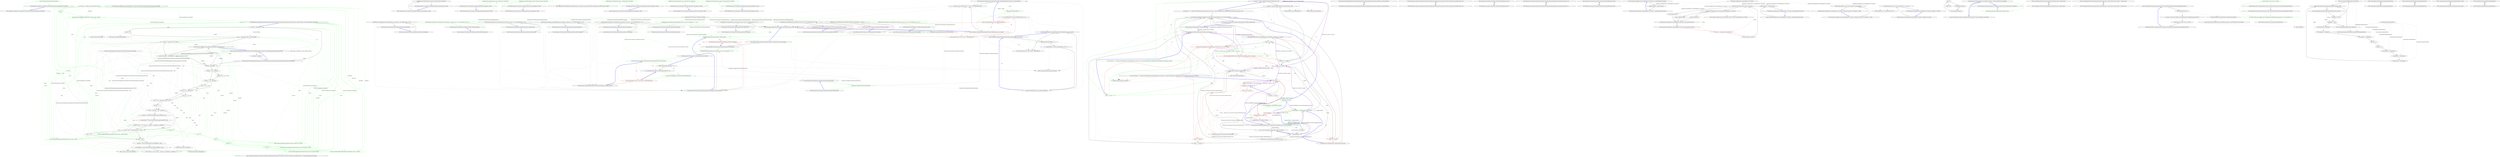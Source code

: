digraph  {
d1 [label="return Formatters.ResolveForCulture(culture);", span="68-68", cluster="Humanizer.Configuration.Configurator.GetFormatter(System.Globalization.CultureInfo)", color=green, community=0];
d0 [label="Entry Humanizer.Configuration.Configurator.GetFormatter(System.Globalization.CultureInfo)", span="66-66", cluster="Humanizer.Configuration.Configurator.GetFormatter(System.Globalization.CultureInfo)"];
d2 [label="Exit Humanizer.Configuration.Configurator.GetFormatter(System.Globalization.CultureInfo)", span="66-66", cluster="Humanizer.Configuration.Configurator.GetFormatter(System.Globalization.CultureInfo)"];
d3 [label="Entry Humanizer.Configuration.LocaliserRegistry<TLocaliser>.ResolveForCulture(System.Globalization.CultureInfo)", span="36-36", cluster="Humanizer.Configuration.LocaliserRegistry<TLocaliser>.ResolveForCulture(System.Globalization.CultureInfo)"];
m1_5 [label="Entry Humanizer.Tests.DateHumanize.Verify(string, int, Humanizer.Localisation.TimeUnit, Humanizer.Localisation.Tense, double?)", span="29-29", cluster="Humanizer.Tests.DateHumanize.Verify(string, int, Humanizer.Localisation.TimeUnit, Humanizer.Localisation.Tense, double?)", file="DateHumanizeTests.cs"];
m1_9 [label="Entry Humanizer.Tests.Localisation.nl.DateHumanizeTests.MinutesAgo(int, string)", span="31-31", cluster="Humanizer.Tests.Localisation.nl.DateHumanizeTests.MinutesAgo(int, string)", file="DateHumanizeTests.cs"];
m1_10 [label="DateHumanize.Verify(expected, minutes, TimeUnit.Minute, Tense.Past)", span="33-33", cluster="Humanizer.Tests.Localisation.nl.DateHumanizeTests.MinutesAgo(int, string)", file="DateHumanizeTests.cs"];
m1_11 [label="Exit Humanizer.Tests.Localisation.nl.DateHumanizeTests.MinutesAgo(int, string)", span="31-31", cluster="Humanizer.Tests.Localisation.nl.DateHumanizeTests.MinutesAgo(int, string)", file="DateHumanizeTests.cs"];
m1_2 [label="Entry Humanizer.Tests.Localisation.nl.DateHumanizeTests.DaysAgo(int, string)", span="14-14", cluster="Humanizer.Tests.Localisation.nl.DateHumanizeTests.DaysAgo(int, string)", file="DateHumanizeTests.cs"];
m1_3 [label="DateHumanize.Verify(expected, days, TimeUnit.Day, Tense.Past)", span="16-16", cluster="Humanizer.Tests.Localisation.nl.DateHumanizeTests.DaysAgo(int, string)", color=green, community=0, file="DateHumanizeTests.cs"];
m1_4 [label="Exit Humanizer.Tests.Localisation.nl.DateHumanizeTests.DaysAgo(int, string)", span="14-14", cluster="Humanizer.Tests.Localisation.nl.DateHumanizeTests.DaysAgo(int, string)", file="DateHumanizeTests.cs"];
m1_15 [label="Entry Humanizer.Tests.Localisation.nl.DateHumanizeTests.SecondsAgo(int, string)", span="47-47", cluster="Humanizer.Tests.Localisation.nl.DateHumanizeTests.SecondsAgo(int, string)", file="DateHumanizeTests.cs"];
m1_16 [label="DateHumanize.Verify(expected, seconds, TimeUnit.Second, Tense.Past)", span="49-49", cluster="Humanizer.Tests.Localisation.nl.DateHumanizeTests.SecondsAgo(int, string)", color=green, community=0, file="DateHumanizeTests.cs"];
m1_17 [label="Exit Humanizer.Tests.Localisation.nl.DateHumanizeTests.SecondsAgo(int, string)", span="47-47", cluster="Humanizer.Tests.Localisation.nl.DateHumanizeTests.SecondsAgo(int, string)", file="DateHumanizeTests.cs"];
m1_6 [label="Entry Humanizer.Tests.Localisation.nl.DateHumanizeTests.HoursAgo(int, string)", span="22-22", cluster="Humanizer.Tests.Localisation.nl.DateHumanizeTests.HoursAgo(int, string)", file="DateHumanizeTests.cs"];
m1_7 [label="DateHumanize.Verify(expected, hours, TimeUnit.Hour, Tense.Past)", span="24-24", cluster="Humanizer.Tests.Localisation.nl.DateHumanizeTests.HoursAgo(int, string)", color=green, community=0, file="DateHumanizeTests.cs"];
m1_8 [label="Exit Humanizer.Tests.Localisation.nl.DateHumanizeTests.HoursAgo(int, string)", span="22-22", cluster="Humanizer.Tests.Localisation.nl.DateHumanizeTests.HoursAgo(int, string)", file="DateHumanizeTests.cs"];
m1_18 [label="Entry Humanizer.Tests.Localisation.nl.DateHumanizeTests.YearsAgo(int, string)", span="55-55", cluster="Humanizer.Tests.Localisation.nl.DateHumanizeTests.YearsAgo(int, string)", file="DateHumanizeTests.cs"];
m1_19 [label="DateHumanize.Verify(expected, years, TimeUnit.Year, Tense.Past)", span="57-57", cluster="Humanizer.Tests.Localisation.nl.DateHumanizeTests.YearsAgo(int, string)", color=green, community=0, file="DateHumanizeTests.cs"];
m1_20 [label="Exit Humanizer.Tests.Localisation.nl.DateHumanizeTests.YearsAgo(int, string)", span="55-55", cluster="Humanizer.Tests.Localisation.nl.DateHumanizeTests.YearsAgo(int, string)", file="DateHumanizeTests.cs"];
m1_12 [label="Entry Humanizer.Tests.Localisation.nl.DateHumanizeTests.MonthsAgo(int, string)", span="39-39", cluster="Humanizer.Tests.Localisation.nl.DateHumanizeTests.MonthsAgo(int, string)", file="DateHumanizeTests.cs"];
m1_13 [label="DateHumanize.Verify(expected, months, TimeUnit.Month, Tense.Past)", span="41-41", cluster="Humanizer.Tests.Localisation.nl.DateHumanizeTests.MonthsAgo(int, string)", color=green, community=0, file="DateHumanizeTests.cs"];
m1_14 [label="Exit Humanizer.Tests.Localisation.nl.DateHumanizeTests.MonthsAgo(int, string)", span="39-39", cluster="Humanizer.Tests.Localisation.nl.DateHumanizeTests.MonthsAgo(int, string)", file="DateHumanizeTests.cs"];
m2_7 [label="Entry Humanizer.Tests.Extensions.DateHumanizeTests.VerifyWithDateInjection(string, System.TimeSpan)", span="13-13", cluster="Humanizer.Tests.Extensions.DateHumanizeTests.VerifyWithDateInjection(string, System.TimeSpan)", file="DefaultDateTimeHumanizeStrategy.cs"];
m2_5 [label="Exit Humanizer.Configuration.RomanianFormatter.DateHumanize__days_ago(int)", span="6-6", cluster="Humanizer.Configuration.RomanianFormatter.DateHumanize__days_ago(int)", file="DefaultDateTimeHumanizeStrategy.cs"];
m2_22 [label="Entry Humanizer.Tests.Extensions.DateHumanizeTests.JustNow()", span="35-35", cluster="Humanizer.Tests.Extensions.DateHumanizeTests.JustNow()", file="DefaultDateTimeHumanizeStrategy.cs"];
m2_25 [label="0 < numberOfSeconds%100 && numberOfSeconds%100 < 20", span="46-46", cluster="Humanizer.Configuration.RomanianFormatter.DateHumanize__seconds_ago(int)", file="DefaultDateTimeHumanizeStrategy.cs"];
m2_26 [label="return base.DateHumanize__seconds_ago(numberOfSeconds);", span="48-48", cluster="Humanizer.Configuration.RomanianFormatter.DateHumanize__seconds_ago(int)", color=green, community=0, file="DefaultDateTimeHumanizeStrategy.cs"];
m2_27 [label="return string.Format(''acum {0} de secunde'', numberOfSeconds);", span="51-51", cluster="Humanizer.Configuration.RomanianFormatter.DateHumanize__seconds_ago(int)", file="DefaultDateTimeHumanizeStrategy.cs", color=red, community=0];
m2_41 [label="Entry Humanizer.Tests.Extensions.DateHumanizeTests.Yesterday()", span="71-71", cluster="Humanizer.Tests.Extensions.DateHumanizeTests.Yesterday()", file="DefaultDateTimeHumanizeStrategy.cs"];
m2_42 [label="Verify(Resources.DateExtensions_Yesterday_yesterday, new TimeSpan(-1, -10, 0, 0))", span="73-73", cluster="Humanizer.Tests.Extensions.DateHumanizeTests.Yesterday()", file="DefaultDateTimeHumanizeStrategy.cs"];
m2_43 [label="Exit Humanizer.Tests.Extensions.DateHumanizeTests.Yesterday()", span="71-71", cluster="Humanizer.Tests.Extensions.DateHumanizeTests.Yesterday()", file="DefaultDateTimeHumanizeStrategy.cs"];
m2_6 [label="Entry System.Diagnostics.Debug.Assert(bool)", span="0-0", cluster="System.Diagnostics.Debug.Assert(bool)", file="DefaultDateTimeHumanizeStrategy.cs"];
m2_38 [label="Entry Humanizer.Tests.Extensions.DateHumanizeTests.HoursAgo()", span="65-65", cluster="Humanizer.Tests.Extensions.DateHumanizeTests.HoursAgo()", file="DefaultDateTimeHumanizeStrategy.cs"];
m2_39 [label="Verify(string.Format(Resources.DateExtensions_HoursAgo__hours_ago, 10), new TimeSpan(0, -10, 0, 0))", span="67-67", cluster="Humanizer.Tests.Extensions.DateHumanizeTests.HoursAgo()", color=green, community=0, file="DefaultDateTimeHumanizeStrategy.cs"];
m2_40 [label="Exit Humanizer.Tests.Extensions.DateHumanizeTests.HoursAgo()", span="65-65", cluster="Humanizer.Tests.Extensions.DateHumanizeTests.HoursAgo()", file="DefaultDateTimeHumanizeStrategy.cs"];
m2_21 [label="Exit Humanizer.Configuration.RomanianFormatter.DateHumanize__minutes_ago(int)", span="30-30", cluster="Humanizer.Configuration.RomanianFormatter.DateHumanize__minutes_ago(int)", file="DefaultDateTimeHumanizeStrategy.cs"];
m2_28 [label="Exit Humanizer.Configuration.RomanianFormatter.DateHumanize__seconds_ago(int)", span="42-42", cluster="Humanizer.Configuration.RomanianFormatter.DateHumanize__seconds_ago(int)", file="DefaultDateTimeHumanizeStrategy.cs"];
m2_8 [label="var utcNow = new DateTime(2013, 6, 20, 9, 58, 22, DateTimeKind.Utc)", span="15-15", cluster="Humanizer.Tests.Extensions.DateHumanizeTests.VerifyWithDateInjection(string, System.TimeSpan)", file="DefaultDateTimeHumanizeStrategy.cs"];
m2_23 [label="Entry Humanizer.Configuration.RomanianFormatter.DateHumanize__seconds_ago(int)", span="42-42", cluster="Humanizer.Configuration.RomanianFormatter.DateHumanize__seconds_ago(int)", color=green, community=0, file="DefaultDateTimeHumanizeStrategy.cs"];
m2_24 [label="Debug.Assert(numberOfSeconds > 1)", span="44-44", cluster="Humanizer.Configuration.RomanianFormatter.DateHumanize__seconds_ago(int)", file="DefaultDateTimeHumanizeStrategy.cs"];
m2_15 [label="VerifyWithCurrentDate(expectedString, deltaFromNow)", span="24-24", cluster="Humanizer.Tests.Extensions.DateHumanizeTests.Verify(string, System.TimeSpan)", file="DefaultDateTimeHumanizeStrategy.cs"];
m2_0 [label="Entry Humanizer.Configuration.RomanianFormatter.DateHumanize__days_ago(int)", span="6-6", cluster="Humanizer.Configuration.RomanianFormatter.DateHumanize__days_ago(int)", file="DefaultDateTimeHumanizeStrategy.cs"];
m2_1 [label="Debug.Assert(numberOfDays > 1)", span="8-8", cluster="Humanizer.Configuration.RomanianFormatter.DateHumanize__days_ago(int)", file="DefaultDateTimeHumanizeStrategy.cs"];
m2_2 [label="0 < numberOfDays % 100 && numberOfDays % 100 < 20", span="10-10", cluster="Humanizer.Configuration.RomanianFormatter.DateHumanize__days_ago(int)", file="DefaultDateTimeHumanizeStrategy.cs"];
m2_3 [label="return base.DateHumanize__days_ago(numberOfDays);", span="12-12", cluster="Humanizer.Configuration.RomanianFormatter.DateHumanize__days_ago(int)", file="DefaultDateTimeHumanizeStrategy.cs"];
m2_47 [label="Entry Humanizer.Tests.Extensions.DateHumanizeTests.OneMonthAgo()", span="83-83", cluster="Humanizer.Tests.Extensions.DateHumanizeTests.OneMonthAgo()", file="DefaultDateTimeHumanizeStrategy.cs"];
m2_48 [label="Verify(Resources.DateExtensions_OneMonthAgo_one_month_ago, new TimeSpan(-30, 0, 0, 0))", span="85-85", cluster="Humanizer.Tests.Extensions.DateHumanizeTests.OneMonthAgo()", file="DefaultDateTimeHumanizeStrategy.cs"];
m2_49 [label="Exit Humanizer.Tests.Extensions.DateHumanizeTests.OneMonthAgo()", span="83-83", cluster="Humanizer.Tests.Extensions.DateHumanizeTests.OneMonthAgo()", file="DefaultDateTimeHumanizeStrategy.cs"];
m2_10 [label="Debug.Assert(numberOfHours > 1)", span="20-20", cluster="Humanizer.Configuration.RomanianFormatter.DateHumanize__hours_ago(int)", color=green, community=0, file="DefaultDateTimeHumanizeStrategy.cs"];
m2_9 [label="Entry Humanizer.Configuration.RomanianFormatter.DateHumanize__hours_ago(int)", span="18-18", cluster="Humanizer.Configuration.RomanianFormatter.DateHumanize__hours_ago(int)", file="DefaultDateTimeHumanizeStrategy.cs"];
m2_11 [label="0 < numberOfHours%100 && numberOfHours%100 < 20", span="22-22", cluster="Humanizer.Configuration.RomanianFormatter.DateHumanize__hours_ago(int)", file="DefaultDateTimeHumanizeStrategy.cs"];
m2_12 [label="return base.DateHumanize__hours_ago(numberOfHours);", span="24-24", cluster="Humanizer.Configuration.RomanianFormatter.DateHumanize__hours_ago(int)", file="DefaultDateTimeHumanizeStrategy.cs", color=red, community=0];
m2_13 [label="return string.Format(''acum {0} de ore'', numberOfHours);", span="27-27", cluster="Humanizer.Configuration.RomanianFormatter.DateHumanize__hours_ago(int)", file="DefaultDateTimeHumanizeStrategy.cs", color=red, community=0];
m2_32 [label="Entry Humanizer.Tests.Extensions.DateHumanizeTests.AFewMinutesAgo()", span="53-53", cluster="Humanizer.Tests.Extensions.DateHumanizeTests.AFewMinutesAgo()", file="DefaultDateTimeHumanizeStrategy.cs"];
m2_33 [label="Verify(string.Format(Resources.DateExtensions_MinutesAgo__minutes_ago, 10), new TimeSpan(0, 0, -10, 0))", span="55-55", cluster="Humanizer.Tests.Extensions.DateHumanizeTests.AFewMinutesAgo()", color=green, community=0, file="DefaultDateTimeHumanizeStrategy.cs"];
m2_34 [label="Exit Humanizer.Tests.Extensions.DateHumanizeTests.AFewMinutesAgo()", span="53-53", cluster="Humanizer.Tests.Extensions.DateHumanizeTests.AFewMinutesAgo()", file="DefaultDateTimeHumanizeStrategy.cs"];
m2_44 [label="Entry Humanizer.Tests.Extensions.DateHumanizeTests.AFewDaysAgo()", span="77-77", cluster="Humanizer.Tests.Extensions.DateHumanizeTests.AFewDaysAgo()", file="DefaultDateTimeHumanizeStrategy.cs"];
m2_45 [label="Verify(string.Format(Resources.DateExtensions_DaysAgo__days_ago, 10), new TimeSpan(-10, 0, 0, 0))", span="79-79", cluster="Humanizer.Tests.Extensions.DateHumanizeTests.AFewDaysAgo()", file="DefaultDateTimeHumanizeStrategy.cs"];
m2_46 [label="Exit Humanizer.Tests.Extensions.DateHumanizeTests.AFewDaysAgo()", span="77-77", cluster="Humanizer.Tests.Extensions.DateHumanizeTests.AFewDaysAgo()", file="DefaultDateTimeHumanizeStrategy.cs"];
m2_50 [label="Entry Humanizer.Tests.Extensions.DateHumanizeTests.AFewMonthsAgo()", span="89-89", cluster="Humanizer.Tests.Extensions.DateHumanizeTests.AFewMonthsAgo()", file="DefaultDateTimeHumanizeStrategy.cs"];
m2_51 [label="Verify(string.Format(Resources.DateExtensions_MonthsAgo__months_ago, 2), new TimeSpan(-60, 0, 0, 0))", span="91-91", cluster="Humanizer.Tests.Extensions.DateHumanizeTests.AFewMonthsAgo()", file="DefaultDateTimeHumanizeStrategy.cs"];
m2_52 [label="Exit Humanizer.Tests.Extensions.DateHumanizeTests.AFewMonthsAgo()", span="89-89", cluster="Humanizer.Tests.Extensions.DateHumanizeTests.AFewMonthsAgo()", file="DefaultDateTimeHumanizeStrategy.cs"];
m2_4 [label="return string.Format(''acum {0} de zile'', numberOfDays);", span="15-15", cluster="Humanizer.Configuration.RomanianFormatter.DateHumanize__days_ago(int)", file="DefaultDateTimeHumanizeStrategy.cs"];
m2_35 [label="Entry Humanizer.Tests.Extensions.DateHumanizeTests.AnHourAgo()", span="59-59", cluster="Humanizer.Tests.Extensions.DateHumanizeTests.AnHourAgo()", file="DefaultDateTimeHumanizeStrategy.cs"];
m2_36 [label="Verify(Resources.DateExtensions_OneHourAgo_an_hour_ago, new TimeSpan(0, -1, -10, 0))", span="61-61", cluster="Humanizer.Tests.Extensions.DateHumanizeTests.AnHourAgo()", color=green, community=0, file="DefaultDateTimeHumanizeStrategy.cs"];
m2_37 [label="Exit Humanizer.Tests.Extensions.DateHumanizeTests.AnHourAgo()", span="59-59", cluster="Humanizer.Tests.Extensions.DateHumanizeTests.AnHourAgo()", file="DefaultDateTimeHumanizeStrategy.cs"];
m2_29 [label="Entry Humanizer.Tests.Extensions.DateHumanizeTests.OneMinuteAgo()", span="47-47", cluster="Humanizer.Tests.Extensions.DateHumanizeTests.OneMinuteAgo()", file="DefaultDateTimeHumanizeStrategy.cs"];
m2_16 [label="VerifyWithDateInjection(expectedString, deltaFromNow)", span="25-25", cluster="Humanizer.Tests.Extensions.DateHumanizeTests.Verify(string, System.TimeSpan)", file="DefaultDateTimeHumanizeStrategy.cs", color=green, community=0];
m2_17 [label="Exit Humanizer.Tests.Extensions.DateHumanizeTests.Verify(string, System.TimeSpan)", span="22-22", cluster="Humanizer.Tests.Extensions.DateHumanizeTests.Verify(string, System.TimeSpan)", file="DefaultDateTimeHumanizeStrategy.cs"];
m2_18 [label="Entry Humanizer.Tests.Extensions.DateHumanizeTests.FutureDates()", span="29-29", cluster="Humanizer.Tests.Extensions.DateHumanizeTests.FutureDates()", file="DefaultDateTimeHumanizeStrategy.cs"];
m2_19 [label="Verify(Resources.DateExtensions_FutureDate_not_yet, new TimeSpan(0, 0, 1, 0))", span="31-31", cluster="Humanizer.Tests.Extensions.DateHumanizeTests.FutureDates()", color=green, community=0, file="DefaultDateTimeHumanizeStrategy.cs"];
m2_20 [label="Exit Humanizer.Tests.Extensions.DateHumanizeTests.FutureDates()", span="29-29", cluster="Humanizer.Tests.Extensions.DateHumanizeTests.FutureDates()", color=red, community=0, file="DefaultDateTimeHumanizeStrategy.cs"];
m2_59 [label="Entry Humanizer.Tests.Extensions.DateHumanizeTests.FewYearsAgo()", span="107-107", cluster="Humanizer.Tests.Extensions.DateHumanizeTests.FewYearsAgo()", file="DefaultDateTimeHumanizeStrategy.cs"];
m2_60 [label="Verify(string.Format(Resources.DateExtensions_YearsAgo__years_ago, 2), new TimeSpan(-900, 0, 0, 0))", span="109-109", cluster="Humanizer.Tests.Extensions.DateHumanizeTests.FewYearsAgo()", file="DefaultDateTimeHumanizeStrategy.cs"];
m2_61 [label="Exit Humanizer.Tests.Extensions.DateHumanizeTests.FewYearsAgo()", span="107-107", cluster="Humanizer.Tests.Extensions.DateHumanizeTests.FewYearsAgo()", file="DefaultDateTimeHumanizeStrategy.cs"];
m2_53 [label="Entry Humanizer.Tests.Extensions.DateHumanizeTests.OneYearAgoIsNotAccureate()", span="95-95", cluster="Humanizer.Tests.Extensions.DateHumanizeTests.OneYearAgoIsNotAccureate()", file="DefaultDateTimeHumanizeStrategy.cs"];
m2_54 [label="Verify(Resources.DateExtensions_OneYearAgo_one_year_ago, new TimeSpan(-360, 0, 0, 0))", span="97-97", cluster="Humanizer.Tests.Extensions.DateHumanizeTests.OneYearAgoIsNotAccureate()", file="DefaultDateTimeHumanizeStrategy.cs"];
m2_55 [label="Exit Humanizer.Tests.Extensions.DateHumanizeTests.OneYearAgoIsNotAccureate()", span="95-95", cluster="Humanizer.Tests.Extensions.DateHumanizeTests.OneYearAgoIsNotAccureate()", file="DefaultDateTimeHumanizeStrategy.cs"];
m2_56 [label="Entry Humanizer.Tests.Extensions.DateHumanizeTests.OneYearAgo()", span="101-101", cluster="Humanizer.Tests.Extensions.DateHumanizeTests.OneYearAgo()", file="DefaultDateTimeHumanizeStrategy.cs"];
m2_57 [label="Verify(Resources.DateExtensions_OneYearAgo_one_year_ago, new TimeSpan(-400, 0, 0, 0))", span="103-103", cluster="Humanizer.Tests.Extensions.DateHumanizeTests.OneYearAgo()", file="DefaultDateTimeHumanizeStrategy.cs"];
m2_58 [label="Exit Humanizer.Tests.Extensions.DateHumanizeTests.OneYearAgo()", span="101-101", cluster="Humanizer.Tests.Extensions.DateHumanizeTests.OneYearAgo()", file="DefaultDateTimeHumanizeStrategy.cs"];
m2_14 [label="Exit Humanizer.Configuration.RomanianFormatter.DateHumanize__hours_ago(int)", span="18-18", cluster="Humanizer.Configuration.RomanianFormatter.DateHumanize__hours_ago(int)", file="DefaultDateTimeHumanizeStrategy.cs"];
m2_30 [label="Humanizer.Configuration.RomanianFormatter", span="", cluster="Humanizer.Tests.Extensions.DateHumanizeTests.OneMinuteAgo()", color=green, community=0, file="DefaultDateTimeHumanizeStrategy.cs"];
m2_31 [label="Exit Humanizer.Tests.Extensions.DateHumanizeTests.OneMinuteAgo()", span="47-47", cluster="Humanizer.Tests.Extensions.DateHumanizeTests.OneMinuteAgo()", file="DefaultDateTimeHumanizeStrategy.cs"];
m2_62 [label="Humanizer.Tests.Extensions.DateHumanizeTests", span="", file="DefaultDateTimeHumanizeStrategy.cs"];
m3_30 [label="int months = Convert.ToInt32(Math.Floor((double)ts.Days / 30))", span="60-60", cluster="Humanizer.DateHumanizeExtensions.Humanize(System.DateTime, bool, System.DateTime?)", file="DefaultFormatter.cs"];
m3_32 [label="int years = Convert.ToInt32(Math.Floor((double)ts.Days / 365))", span="64-64", cluster="Humanizer.DateHumanizeExtensions.Humanize(System.DateTime, bool, System.DateTime?)", file="DefaultFormatter.cs"];
m3_33 [label="return years <= 1 ? Resources.DateExtensions_OneYearAgo_one_year_ago : string.Format(Resources.DateExtensions_YearsAgo__years_ago, years);", span="65-65", cluster="Humanizer.DateHumanizeExtensions.Humanize(System.DateTime, bool, System.DateTime?)", file="DefaultFormatter.cs"];
m3_35 [label="Exit Humanizer.Localisation.Formatters.DefaultFormatter.GetResourceKey(string)", span="97-97", cluster="Humanizer.Localisation.Formatters.DefaultFormatter.GetResourceKey(string)", file="DefaultFormatter.cs"];
m3_40 [label="Entry System.Convert.ToInt32(double)", span="0-0", cluster="System.Convert.ToInt32(double)", file="DefaultFormatter.cs"];
m3_19 [label="delta < 45 * minute", span="43-43", cluster="Humanizer.DateHumanizeExtensions.Humanize(System.DateTime, bool, System.DateTime?)", file="DefaultFormatter.cs"];
m3_28 [label="return string.Format(Resources.DateExtensions_DaysAgo__days_ago, ts.Days);", span="56-56", cluster="Humanizer.DateHumanizeExtensions.Humanize(System.DateTime, bool, System.DateTime?)", color=red, community=0, file="DefaultFormatter.cs"];
m3_29 [label="delta < 12 * month", span="58-58", cluster="Humanizer.DateHumanizeExtensions.Humanize(System.DateTime, bool, System.DateTime?)", file="DefaultFormatter.cs"];
m3_10 [label="comparisonBase = comparisonBase.ToLocalTime()", span="29-29", cluster="Humanizer.DateHumanizeExtensions.Humanize(System.DateTime, bool, System.DateTime?)", file="DefaultFormatter.cs", color=green, community=0];
m3_20 [label="return string.Format(Resources.DateExtensions_MinutesAgo__minutes_ago, ts.Minutes);", span="44-44", cluster="Humanizer.DateHumanizeExtensions.Humanize(System.DateTime, bool, System.DateTime?)", file="DefaultFormatter.cs"];
m3_21 [label="delta < 90 * minute", span="46-46", cluster="Humanizer.DateHumanizeExtensions.Humanize(System.DateTime, bool, System.DateTime?)", color=red, community=0, file="DefaultFormatter.cs"];
m3_22 [label="return Resources.DateExtensions_OneHourAgo_an_hour_ago;", span="47-47", cluster="Humanizer.DateHumanizeExtensions.Humanize(System.DateTime, bool, System.DateTime?)", file="DefaultFormatter.cs"];
m3_38 [label="Entry string.Format(string, object)", span="0-0", cluster="string.Format(string, object)", file="DefaultFormatter.cs"];
m3_37 [label="Entry System.Math.Abs(double)", span="0-0", cluster="System.Math.Abs(double)", file="DefaultFormatter.cs"];
m3_39 [label="Entry System.Math.Floor(double)", span="0-0", cluster="System.Math.Floor(double)", file="DefaultFormatter.cs"];
m3_26 [label="return Resources.DateExtensions_Yesterday_yesterday;", span="53-53", cluster="Humanizer.DateHumanizeExtensions.Humanize(System.DateTime, bool, System.DateTime?)", file="DefaultFormatter.cs"];
m3_34 [label="Exit Humanizer.DateHumanizeExtensions.Humanize(System.DateTime, bool, System.DateTime?)", span="16-16", cluster="Humanizer.DateHumanizeExtensions.Humanize(System.DateTime, bool, System.DateTime?)", file="DefaultFormatter.cs"];
m3_7 [label="int month = 30 * day", span="25-25", cluster="Humanizer.DateHumanizeExtensions.Humanize(System.DateTime, bool, System.DateTime?)", file="DefaultFormatter.cs", color=green, community=0];
m3_8 [label="var comparisonBase = dateToHumanize.Value", span="27-27", cluster="Humanizer.DateHumanizeExtensions.Humanize(System.DateTime, bool, System.DateTime?)", file="DefaultFormatter.cs", color=green, community=0];
m3_9 [label="!utcDate", span="28-28", cluster="Humanizer.DateHumanizeExtensions.Humanize(System.DateTime, bool, System.DateTime?)", file="DefaultFormatter.cs"];
m3_3 [label="int second = 1", span="21-21", cluster="Humanizer.DateHumanizeExtensions.Humanize(System.DateTime, bool, System.DateTime?)", file="DefaultFormatter.cs"];
m3_14 [label="double delta = Math.Abs(ts.TotalSeconds)", span="35-35", cluster="Humanizer.DateHumanizeExtensions.Humanize(System.DateTime, bool, System.DateTime?)", file="DefaultFormatter.cs"];
m3_15 [label="delta < 1 * minute", span="37-37", cluster="Humanizer.DateHumanizeExtensions.Humanize(System.DateTime, bool, System.DateTime?)", color=red, community=0, file="DefaultFormatter.cs"];
m3_16 [label="return ts.Seconds == 1 ? Resources.DateExtensions_OneSecondAgo_one_second_ago : string.Format(Resources.DateExtensions_SecondsAgo__seconds_ago, ts.Seconds);", span="38-38", cluster="Humanizer.DateHumanizeExtensions.Humanize(System.DateTime, bool, System.DateTime?)", file="DefaultFormatter.cs"];
m3_17 [label="delta < 2 * minute", span="40-40", cluster="Humanizer.DateHumanizeExtensions.Humanize(System.DateTime, bool, System.DateTime?)", file="DefaultFormatter.cs"];
m3_11 [label="input > comparisonBase", span="31-31", cluster="Humanizer.DateHumanizeExtensions.Humanize(System.DateTime, bool, System.DateTime?)", file="DefaultFormatter.cs"];
m3_12 [label="return Resources.DateExtensions_FutureDate_not_yet;", span="32-32", cluster="Humanizer.DateHumanizeExtensions.Humanize(System.DateTime, bool, System.DateTime?)", file="DefaultFormatter.cs"];
m3_13 [label="var ts = new TimeSpan(comparisonBase.Ticks - input.Ticks)", span="34-34", cluster="Humanizer.DateHumanizeExtensions.Humanize(System.DateTime, bool, System.DateTime?)", file="DefaultFormatter.cs"];
m3_31 [label="return months <= 1 ? Resources.DateExtensions_OneMonthAgo_one_month_ago : string.Format(Resources.DateExtensions_MonthsAgo__months_ago, months);", span="61-61", cluster="Humanizer.DateHumanizeExtensions.Humanize(System.DateTime, bool, System.DateTime?)", file="DefaultFormatter.cs", color=green, community=0];
m3_18 [label="return Resources.DateExtensions_OneMinuteAgo_a_minute_ago;", span="41-41", cluster="Humanizer.DateHumanizeExtensions.Humanize(System.DateTime, bool, System.DateTime?)", file="DefaultFormatter.cs"];
m3_24 [label="return string.Format(Resources.DateExtensions_HoursAgo__hours_ago, ts.Hours);", span="50-50", cluster="Humanizer.DateHumanizeExtensions.Humanize(System.DateTime, bool, System.DateTime?)", color=red, community=0, file="DefaultFormatter.cs"];
m3_25 [label="delta < 48 * hour", span="52-52", cluster="Humanizer.DateHumanizeExtensions.Humanize(System.DateTime, bool, System.DateTime?)", file="DefaultFormatter.cs", color=green, community=0];
m3_0 [label="Entry Humanizer.DateHumanizeExtensions.Humanize(System.DateTime, bool, System.DateTime?)", span="16-16", cluster="Humanizer.DateHumanizeExtensions.Humanize(System.DateTime, bool, System.DateTime?)", file="DefaultFormatter.cs"];
m3_1 [label="dateToHumanize == null", span="18-18", cluster="Humanizer.DateHumanizeExtensions.Humanize(System.DateTime, bool, System.DateTime?)", color=red, community=0, file="DefaultFormatter.cs"];
m3_2 [label="dateToHumanize = DateTime.UtcNow", span="19-19", cluster="Humanizer.DateHumanizeExtensions.Humanize(System.DateTime, bool, System.DateTime?)", file="DefaultFormatter.cs"];
m3_4 [label="int minute = 60 * second", span="22-22", cluster="Humanizer.DateHumanizeExtensions.Humanize(System.DateTime, bool, System.DateTime?)", file="DefaultFormatter.cs"];
m3_5 [label="int hour = 60 * minute", span="23-23", cluster="Humanizer.DateHumanizeExtensions.Humanize(System.DateTime, bool, System.DateTime?)", color=red, community=0, file="DefaultFormatter.cs"];
m3_6 [label="int day = 24 * hour", span="24-24", cluster="Humanizer.DateHumanizeExtensions.Humanize(System.DateTime, bool, System.DateTime?)", file="DefaultFormatter.cs"];
m3_36 [label="Humanizer.Localisation.Formatters.DefaultFormatter", span="", cluster="System.TimeSpan.TimeSpan(long)", file="DefaultFormatter.cs"];
m3_27 [label="delta < 30 * day", span="55-55", cluster="Humanizer.DateHumanizeExtensions.Humanize(System.DateTime, bool, System.DateTime?)", file="DefaultFormatter.cs", color=green, community=0];
m3_23 [label="delta < 24 * hour", span="49-49", cluster="Humanizer.DateHumanizeExtensions.Humanize(System.DateTime, bool, System.DateTime?)", file="DefaultFormatter.cs"];
m4_0 [label="Entry Humanizer.DateTimeHumanizeStrategy.IDateTimeHumanizeStrategy.Humanize(System.DateTime, System.DateTime)", span="12-12", cluster="Humanizer.DateTimeHumanizeStrategy.IDateTimeHumanizeStrategy.Humanize(System.DateTime, System.DateTime)", file="IDateTimeHumanizeStrategy.cs"];
m4_1 [label="Exit Humanizer.DateTimeHumanizeStrategy.IDateTimeHumanizeStrategy.Humanize(System.DateTime, System.DateTime)", span="12-12", cluster="Humanizer.DateTimeHumanizeStrategy.IDateTimeHumanizeStrategy.Humanize(System.DateTime, System.DateTime)", file="IDateTimeHumanizeStrategy.cs"];
m5_2 [label="Entry Humanizer.Localisation.Formatters.IFormatter.DateHumanize(Humanizer.Localisation.TimeUnit, Humanizer.Localisation.Tense, int)", span="22-22", cluster="Humanizer.Localisation.Formatters.IFormatter.DateHumanize(Humanizer.Localisation.TimeUnit, Humanizer.Localisation.Tense, int)", file="IFormatter.cs"];
m5_3 [label="Exit Humanizer.Localisation.Formatters.IFormatter.DateHumanize(Humanizer.Localisation.TimeUnit, Humanizer.Localisation.Tense, int)", span="22-22", cluster="Humanizer.Localisation.Formatters.IFormatter.DateHumanize(Humanizer.Localisation.TimeUnit, Humanizer.Localisation.Tense, int)", file="IFormatter.cs"];
m5_0 [label="Entry Humanizer.Localisation.Formatters.IFormatter.DateHumanize_Now()", span="13-13", cluster="Humanizer.Localisation.Formatters.IFormatter.DateHumanize_Now()", file="IFormatter.cs"];
m5_1 [label="Exit Humanizer.Localisation.Formatters.IFormatter.DateHumanize_Now()", span="13-13", cluster="Humanizer.Localisation.Formatters.IFormatter.DateHumanize_Now()", file="IFormatter.cs"];
m5_6 [label="Entry Humanizer.Localisation.Formatters.IFormatter.TimeSpanHumanize(Humanizer.Localisation.TimeUnit, int)", span="36-36", cluster="Humanizer.Localisation.Formatters.IFormatter.TimeSpanHumanize(Humanizer.Localisation.TimeUnit, int)", file="IFormatter.cs"];
m5_7 [label="Exit Humanizer.Localisation.Formatters.IFormatter.TimeSpanHumanize(Humanizer.Localisation.TimeUnit, int)", span="36-36", cluster="Humanizer.Localisation.Formatters.IFormatter.TimeSpanHumanize(Humanizer.Localisation.TimeUnit, int)", file="IFormatter.cs"];
m5_4 [label="Entry Humanizer.Localisation.Formatters.IFormatter.TimeSpanHumanize_Zero()", span="28-28", cluster="Humanizer.Localisation.Formatters.IFormatter.TimeSpanHumanize_Zero()", file="IFormatter.cs"];
m5_5 [label="Exit Humanizer.Localisation.Formatters.IFormatter.TimeSpanHumanize_Zero()", span="28-28", cluster="Humanizer.Localisation.Formatters.IFormatter.TimeSpanHumanize_Zero()", file="IFormatter.cs"];
m6_0 [label="Entry Humanizer.Configuration.LocaliserRegistry<TLocaliser>.LocaliserRegistry(TLocaliser)", span="19-19", cluster="Humanizer.Configuration.LocaliserRegistry<TLocaliser>.LocaliserRegistry(TLocaliser)", file="LocaliserRegistry.cs"];
m6_1 [label="_defaultLocaliser = defaultLocaliser", span="21-21", cluster="Humanizer.Configuration.LocaliserRegistry<TLocaliser>.LocaliserRegistry(TLocaliser)", file="LocaliserRegistry.cs"];
m6_2 [label="Exit Humanizer.Configuration.LocaliserRegistry<TLocaliser>.LocaliserRegistry(TLocaliser)", span="19-19", cluster="Humanizer.Configuration.LocaliserRegistry<TLocaliser>.LocaliserRegistry(TLocaliser)", file="LocaliserRegistry.cs"];
m6_12 [label="Entry System.Collections.Generic.IDictionary<TKey, TValue>.TryGetValue(TKey, out TValue)", span="0-0", cluster="System.Collections.Generic.IDictionary<TKey, TValue>.TryGetValue(TKey, out TValue)", file="LocaliserRegistry.cs"];
m6_21 [label="Entry Humanizer.Configuration.LocaliserRegistry<TLocaliser>.Register(System.Func<TLocaliser>, string)", span="54-54", cluster="Humanizer.Configuration.LocaliserRegistry<TLocaliser>.Register(System.Func<TLocaliser>, string)", file="LocaliserRegistry.cs"];
m6_22 [label="_localisers[localeCode] = new Lazy<TLocaliser>(localiserFactory)", span="56-56", cluster="Humanizer.Configuration.LocaliserRegistry<TLocaliser>.Register(System.Func<TLocaliser>, string)", file="LocaliserRegistry.cs"];
m6_23 [label="Exit Humanizer.Configuration.LocaliserRegistry<TLocaliser>.Register(System.Func<TLocaliser>, string)", span="54-54", cluster="Humanizer.Configuration.LocaliserRegistry<TLocaliser>.Register(System.Func<TLocaliser>, string)", file="LocaliserRegistry.cs"];
m6_13 [label="Entry Humanizer.Configuration.LocaliserRegistry<TLocaliser>.Register<T>(string)", span="45-45", cluster="Humanizer.Configuration.LocaliserRegistry<TLocaliser>.Register<T>(string)", file="LocaliserRegistry.cs"];
m6_14 [label="_localisers[localeCode] = new Lazy<TLocaliser>(() => new T())", span="48-48", cluster="Humanizer.Configuration.LocaliserRegistry<TLocaliser>.Register<T>(string)", file="LocaliserRegistry.cs"];
m6_15 [label="Exit Humanizer.Configuration.LocaliserRegistry<TLocaliser>.Register<T>(string)", span="45-45", cluster="Humanizer.Configuration.LocaliserRegistry<TLocaliser>.Register<T>(string)", file="LocaliserRegistry.cs"];
m6_16 [label="Entry System.Lazy<T>.Lazy(System.Func<T>)", span="0-0", cluster="System.Lazy<T>.Lazy(System.Func<T>)", file="LocaliserRegistry.cs"];
m6_3 [label="Entry Humanizer.Configuration.LocaliserRegistry<TLocaliser>.ResolveForUiCulture()", span="27-27", cluster="Humanizer.Configuration.LocaliserRegistry<TLocaliser>.ResolveForUiCulture()", file="LocaliserRegistry.cs"];
m6_4 [label="var culture = CultureInfo.CurrentUICulture", span="29-29", cluster="Humanizer.Configuration.LocaliserRegistry<TLocaliser>.ResolveForUiCulture()", color=red, community=0, file="LocaliserRegistry.cs"];
m6_5 [label="Lazy<TLocaliser> factory", span="31-31", cluster="Humanizer.Configuration.LocaliserRegistry<TLocaliser>.ResolveForUiCulture()", file="LocaliserRegistry.cs"];
m6_6 [label="_localisers.TryGetValue(culture.Name, out factory)", span="33-33", cluster="Humanizer.Configuration.LocaliserRegistry<TLocaliser>.ResolveForUiCulture()", file="LocaliserRegistry.cs"];
m6_8 [label="_localisers.TryGetValue(culture.TwoLetterISOLanguageName, out factory)", span="36-36", cluster="Humanizer.Configuration.LocaliserRegistry<TLocaliser>.ResolveForUiCulture()", file="LocaliserRegistry.cs"];
m6_7 [label="return factory.Value;", span="34-34", cluster="Humanizer.Configuration.LocaliserRegistry<TLocaliser>.ResolveForUiCulture()", file="LocaliserRegistry.cs"];
m6_9 [label="return factory.Value;", span="37-37", cluster="Humanizer.Configuration.LocaliserRegistry<TLocaliser>.ResolveForUiCulture()", file="LocaliserRegistry.cs"];
m6_10 [label="return _defaultLocaliser;", span="39-39", cluster="Humanizer.Configuration.LocaliserRegistry<TLocaliser>.ResolveForUiCulture()", file="LocaliserRegistry.cs"];
m6_11 [label="Exit Humanizer.Configuration.LocaliserRegistry<TLocaliser>.ResolveForUiCulture()", span="27-27", cluster="Humanizer.Configuration.LocaliserRegistry<TLocaliser>.ResolveForUiCulture()", file="LocaliserRegistry.cs"];
m6_20 [label="Entry T.cstr", span="", cluster="T.cstr", file="LocaliserRegistry.cs"];
m6_24 [label="Entry Humanizer.Configuration.LocaliserRegistry<TLocaliser>.RegisterDefault(TLocaliser)", span="62-62", cluster="Humanizer.Configuration.LocaliserRegistry<TLocaliser>.RegisterDefault(TLocaliser)", file="LocaliserRegistry.cs"];
m6_25 [label="_defaultLocaliser = defaultLocaliser", span="64-64", cluster="Humanizer.Configuration.LocaliserRegistry<TLocaliser>.RegisterDefault(TLocaliser)", file="LocaliserRegistry.cs"];
m6_26 [label="Exit Humanizer.Configuration.LocaliserRegistry<TLocaliser>.RegisterDefault(TLocaliser)", span="62-62", cluster="Humanizer.Configuration.LocaliserRegistry<TLocaliser>.RegisterDefault(TLocaliser)", file="LocaliserRegistry.cs"];
m6_17 [label="Entry lambda expression", span="48-48", cluster="lambda expression", file="LocaliserRegistry.cs"];
m6_18 [label="new T()", span="48-48", cluster="lambda expression", file="LocaliserRegistry.cs"];
m6_19 [label="Exit lambda expression", span="48-48", cluster="lambda expression", file="LocaliserRegistry.cs"];
m6_27 [label="Humanizer.Configuration.LocaliserRegistry<TLocaliser>", span="", file="LocaliserRegistry.cs"];
m7_49 [label="Entry Humanizer.Localisation.Formatters.IFormatter.DateHumanize(Humanizer.Localisation.TimeUnit, Humanizer.Localisation.Tense, int, System.Globalization.CultureInfo)", span="26-26", cluster="Humanizer.Localisation.Formatters.IFormatter.DateHumanize(Humanizer.Localisation.TimeUnit, Humanizer.Localisation.Tense, int, System.Globalization.CultureInfo)", file="PrecisionDateTimeHumanizeStrategy.cs"];
m7_43 [label="Entry System.TimeSpan.TimeSpan(long)", span="0-0", cluster="System.TimeSpan.TimeSpan(long)", file="PrecisionDateTimeHumanizeStrategy.cs"];
m7_44 [label="Entry System.Math.Abs(long)", span="0-0", cluster="System.Math.Abs(long)", file="PrecisionDateTimeHumanizeStrategy.cs"];
m7_46 [label="Entry System.Convert.ToInt32(double)", span="0-0", cluster="System.Convert.ToInt32(double)", file="PrecisionDateTimeHumanizeStrategy.cs"];
m7_3 [label="var mod10 = number%10", span="12-12", cluster="Humanizer.Localisation.RussianFormatter.GetResourceKey(string, int)", file="PrecisionDateTimeHumanizeStrategy.cs"];
m7_28 [label="var formatter = Configurator.GetFormatter(culture)", span="63-63", cluster="Humanizer.DateTimeHumanizeStrategy.PrecisionDateTimeHumanizeStrategy.Humanize(System.DateTime, System.DateTime, System.Globalization.CultureInfo)", color=green, community=0, file="PrecisionDateTimeHumanizeStrategy.cs"];
m7_24 [label="days > 365", span="55-55", cluster="Humanizer.DateTimeHumanizeStrategy.PrecisionDateTimeHumanizeStrategy.Humanize(System.DateTime, System.DateTime, System.Globalization.CultureInfo)", file="PrecisionDateTimeHumanizeStrategy.cs"];
m7_27 [label="years = (days >= 365 * (factor + _precision)) ? maxMonths : maxMonths - 1", span="59-59", cluster="Humanizer.DateTimeHumanizeStrategy.PrecisionDateTimeHumanizeStrategy.Humanize(System.DateTime, System.DateTime, System.Globalization.CultureInfo)", file="PrecisionDateTimeHumanizeStrategy.cs"];
m7_29 [label="years > 0", span="64-64", cluster="Humanizer.DateTimeHumanizeStrategy.PrecisionDateTimeHumanizeStrategy.Humanize(System.DateTime, System.DateTime, System.Globalization.CultureInfo)", color=green, community=0, file="PrecisionDateTimeHumanizeStrategy.cs"];
m7_30 [label="return formatter.DateHumanize(TimeUnit.Year, tense, years, culture);", span="64-64", cluster="Humanizer.DateTimeHumanizeStrategy.PrecisionDateTimeHumanizeStrategy.Humanize(System.DateTime, System.DateTime, System.Globalization.CultureInfo)", color=green, community=0, file="PrecisionDateTimeHumanizeStrategy.cs"];
m7_32 [label="return formatter.DateHumanize(TimeUnit.Month, tense, months, culture);", span="65-65", cluster="Humanizer.DateTimeHumanizeStrategy.PrecisionDateTimeHumanizeStrategy.Humanize(System.DateTime, System.DateTime, System.Globalization.CultureInfo)", color=green, community=0, file="PrecisionDateTimeHumanizeStrategy.cs"];
m7_34 [label="return formatter.DateHumanize(TimeUnit.Day, tense, days, culture);", span="66-66", cluster="Humanizer.DateTimeHumanizeStrategy.PrecisionDateTimeHumanizeStrategy.Humanize(System.DateTime, System.DateTime, System.Globalization.CultureInfo)", color=green, community=0, file="PrecisionDateTimeHumanizeStrategy.cs"];
m7_36 [label="return formatter.DateHumanize(TimeUnit.Hour, tense, hours, culture);", span="67-67", cluster="Humanizer.DateTimeHumanizeStrategy.PrecisionDateTimeHumanizeStrategy.Humanize(System.DateTime, System.DateTime, System.Globalization.CultureInfo)", color=green, community=0, file="PrecisionDateTimeHumanizeStrategy.cs"];
m7_38 [label="return formatter.DateHumanize(TimeUnit.Minute, tense, minutes, culture);", span="68-68", cluster="Humanizer.DateTimeHumanizeStrategy.PrecisionDateTimeHumanizeStrategy.Humanize(System.DateTime, System.DateTime, System.Globalization.CultureInfo)", color=green, community=0, file="PrecisionDateTimeHumanizeStrategy.cs"];
m7_40 [label="return formatter.DateHumanize(TimeUnit.Second, tense, seconds, culture);", span="69-69", cluster="Humanizer.DateTimeHumanizeStrategy.PrecisionDateTimeHumanizeStrategy.Humanize(System.DateTime, System.DateTime, System.Globalization.CultureInfo)", color=green, community=0, file="PrecisionDateTimeHumanizeStrategy.cs"];
m7_41 [label="return formatter.DateHumanize(TimeUnit.Millisecond, tense, 0, culture);", span="70-70", cluster="Humanizer.DateTimeHumanizeStrategy.PrecisionDateTimeHumanizeStrategy.Humanize(System.DateTime, System.DateTime, System.Globalization.CultureInfo)", color=green, community=0, file="PrecisionDateTimeHumanizeStrategy.cs"];
m7_5 [label="return resourceKey + SingularPostfix;", span="15-15", cluster="Humanizer.Localisation.RussianFormatter.GetResourceKey(string, int)", file="PrecisionDateTimeHumanizeStrategy.cs"];
m7_7 [label="return resourceKey + PaucalPostfix;", span="18-18", cluster="Humanizer.Localisation.RussianFormatter.GetResourceKey(string, int)", file="PrecisionDateTimeHumanizeStrategy.cs"];
m7_23 [label="years = 1", span="54-54", cluster="Humanizer.DateTimeHumanizeStrategy.PrecisionDateTimeHumanizeStrategy.Humanize(System.DateTime, System.DateTime, System.Globalization.CultureInfo)", file="PrecisionDateTimeHumanizeStrategy.cs"];
m7_21 [label="months = (days >= 30 * (factor + _precision)) ? maxMonths : maxMonths - 1", span="50-50", cluster="Humanizer.DateTimeHumanizeStrategy.PrecisionDateTimeHumanizeStrategy.Humanize(System.DateTime, System.DateTime, System.Globalization.CultureInfo)", file="PrecisionDateTimeHumanizeStrategy.cs"];
m7_31 [label="months > 0", span="65-65", cluster="Humanizer.DateTimeHumanizeStrategy.PrecisionDateTimeHumanizeStrategy.Humanize(System.DateTime, System.DateTime, System.Globalization.CultureInfo)", color=green, community=0, file="PrecisionDateTimeHumanizeStrategy.cs"];
m7_17 [label="months = 1", span="45-45", cluster="Humanizer.DateTimeHumanizeStrategy.PrecisionDateTimeHumanizeStrategy.Humanize(System.DateTime, System.DateTime, System.Globalization.CultureInfo)", file="PrecisionDateTimeHumanizeStrategy.cs"];
m7_6 [label="mod10 > 1 && mod10 < 5", span="17-17", cluster="Humanizer.Localisation.RussianFormatter.GetResourceKey(string, int)", file="PrecisionDateTimeHumanizeStrategy.cs"];
m7_15 [label="days += 1", span="42-42", cluster="Humanizer.DateTimeHumanizeStrategy.PrecisionDateTimeHumanizeStrategy.Humanize(System.DateTime, System.DateTime, System.Globalization.CultureInfo)", file="PrecisionDateTimeHumanizeStrategy.cs"];
m7_33 [label="days > 0", span="66-66", cluster="Humanizer.DateTimeHumanizeStrategy.PrecisionDateTimeHumanizeStrategy.Humanize(System.DateTime, System.DateTime, System.Globalization.CultureInfo)", color=green, community=0, file="PrecisionDateTimeHumanizeStrategy.cs"];
m7_13 [label="hours += 1", span="41-41", cluster="Humanizer.DateTimeHumanizeStrategy.PrecisionDateTimeHumanizeStrategy.Humanize(System.DateTime, System.DateTime, System.Globalization.CultureInfo)", file="PrecisionDateTimeHumanizeStrategy.cs"];
m7_35 [label="hours > 0", span="67-67", cluster="Humanizer.DateTimeHumanizeStrategy.PrecisionDateTimeHumanizeStrategy.Humanize(System.DateTime, System.DateTime, System.Globalization.CultureInfo)", color=green, community=0, file="PrecisionDateTimeHumanizeStrategy.cs"];
m7_11 [label="minutes += 1", span="40-40", cluster="Humanizer.DateTimeHumanizeStrategy.PrecisionDateTimeHumanizeStrategy.Humanize(System.DateTime, System.DateTime, System.Globalization.CultureInfo)", file="PrecisionDateTimeHumanizeStrategy.cs"];
m7_37 [label="minutes > 0", span="68-68", cluster="Humanizer.DateTimeHumanizeStrategy.PrecisionDateTimeHumanizeStrategy.Humanize(System.DateTime, System.DateTime, System.Globalization.CultureInfo)", color=green, community=0, file="PrecisionDateTimeHumanizeStrategy.cs"];
m7_9 [label="Exit Humanizer.Localisation.RussianFormatter.GetResourceKey(string, int)", span="7-7", cluster="Humanizer.Localisation.RussianFormatter.GetResourceKey(string, int)", file="PrecisionDateTimeHumanizeStrategy.cs"];
m7_39 [label="seconds > 0", span="69-69", cluster="Humanizer.DateTimeHumanizeStrategy.PrecisionDateTimeHumanizeStrategy.Humanize(System.DateTime, System.DateTime, System.Globalization.CultureInfo)", color=green, community=0, file="PrecisionDateTimeHumanizeStrategy.cs"];
m7_4 [label="mod10 == 1", span="14-14", cluster="Humanizer.Localisation.RussianFormatter.GetResourceKey(string, int)", file="PrecisionDateTimeHumanizeStrategy.cs"];
m7_22 [label="days >= 365 * _precision && days <= 366", span="54-54", cluster="Humanizer.DateTimeHumanizeStrategy.PrecisionDateTimeHumanizeStrategy.Humanize(System.DateTime, System.DateTime, System.Globalization.CultureInfo)", file="PrecisionDateTimeHumanizeStrategy.cs"];
m7_25 [label="int factor = Convert.ToInt32(Math.Floor((double)days / 365))", span="57-57", cluster="Humanizer.DateTimeHumanizeStrategy.PrecisionDateTimeHumanizeStrategy.Humanize(System.DateTime, System.DateTime, System.Globalization.CultureInfo)", file="PrecisionDateTimeHumanizeStrategy.cs"];
m7_26 [label="int maxMonths = Convert.ToInt32(Math.Ceiling((double)days / 365))", span="58-58", cluster="Humanizer.DateTimeHumanizeStrategy.PrecisionDateTimeHumanizeStrategy.Humanize(System.DateTime, System.DateTime, System.Globalization.CultureInfo)", file="PrecisionDateTimeHumanizeStrategy.cs"];
m7_8 [label="return resourceKey;", span="21-21", cluster="Humanizer.Localisation.RussianFormatter.GetResourceKey(string, int)", file="PrecisionDateTimeHumanizeStrategy.cs"];
m7_19 [label="int factor = Convert.ToInt32(Math.Floor((double)days / 30))", span="48-48", cluster="Humanizer.DateTimeHumanizeStrategy.PrecisionDateTimeHumanizeStrategy.Humanize(System.DateTime, System.DateTime, System.Globalization.CultureInfo)", file="PrecisionDateTimeHumanizeStrategy.cs"];
m7_20 [label="int maxMonths = Convert.ToInt32(Math.Ceiling((double)days / 30))", span="49-49", cluster="Humanizer.DateTimeHumanizeStrategy.PrecisionDateTimeHumanizeStrategy.Humanize(System.DateTime, System.DateTime, System.Globalization.CultureInfo)", file="PrecisionDateTimeHumanizeStrategy.cs"];
m7_16 [label="days >= 30 * _precision & days <= 31", span="45-45", cluster="Humanizer.DateTimeHumanizeStrategy.PrecisionDateTimeHumanizeStrategy.Humanize(System.DateTime, System.DateTime, System.Globalization.CultureInfo)", file="PrecisionDateTimeHumanizeStrategy.cs"];
m7_18 [label="days > 31 && days < 365 * _precision", span="46-46", cluster="Humanizer.DateTimeHumanizeStrategy.PrecisionDateTimeHumanizeStrategy.Humanize(System.DateTime, System.DateTime, System.Globalization.CultureInfo)", file="PrecisionDateTimeHumanizeStrategy.cs"];
m7_10 [label="seconds >= 59 * _precision", span="40-40", cluster="Humanizer.DateTimeHumanizeStrategy.PrecisionDateTimeHumanizeStrategy.Humanize(System.DateTime, System.DateTime, System.Globalization.CultureInfo)", file="PrecisionDateTimeHumanizeStrategy.cs"];
m7_12 [label="minutes >= 59 * _precision", span="41-41", cluster="Humanizer.DateTimeHumanizeStrategy.PrecisionDateTimeHumanizeStrategy.Humanize(System.DateTime, System.DateTime, System.Globalization.CultureInfo)", file="PrecisionDateTimeHumanizeStrategy.cs"];
m7_14 [label="hours >= 23 * _precision", span="42-42", cluster="Humanizer.DateTimeHumanizeStrategy.PrecisionDateTimeHumanizeStrategy.Humanize(System.DateTime, System.DateTime, System.Globalization.CultureInfo)", file="PrecisionDateTimeHumanizeStrategy.cs"];
m7_42 [label="Exit Humanizer.DateTimeHumanizeStrategy.PrecisionDateTimeHumanizeStrategy.Humanize(System.DateTime, System.DateTime, System.Globalization.CultureInfo)", span="30-30", cluster="Humanizer.DateTimeHumanizeStrategy.PrecisionDateTimeHumanizeStrategy.Humanize(System.DateTime, System.DateTime, System.Globalization.CultureInfo)", file="PrecisionDateTimeHumanizeStrategy.cs"];
m7_0 [label="Entry Humanizer.DateTimeHumanizeStrategy.PrecisionDateTimeHumanizeStrategy.PrecisionDateTimeHumanizeStrategy(double)", span="18-18", cluster="Humanizer.DateTimeHumanizeStrategy.PrecisionDateTimeHumanizeStrategy.PrecisionDateTimeHumanizeStrategy(double)", file="PrecisionDateTimeHumanizeStrategy.cs"];
m7_1 [label="_precision = precision", span="20-20", cluster="Humanizer.DateTimeHumanizeStrategy.PrecisionDateTimeHumanizeStrategy.PrecisionDateTimeHumanizeStrategy(double)", file="PrecisionDateTimeHumanizeStrategy.cs"];
m7_2 [label="Exit Humanizer.DateTimeHumanizeStrategy.PrecisionDateTimeHumanizeStrategy.PrecisionDateTimeHumanizeStrategy(double)", span="18-18", cluster="Humanizer.DateTimeHumanizeStrategy.PrecisionDateTimeHumanizeStrategy.PrecisionDateTimeHumanizeStrategy(double)", file="PrecisionDateTimeHumanizeStrategy.cs"];
m7_45 [label="Entry System.Math.Floor(double)", span="0-0", cluster="System.Math.Floor(double)", file="PrecisionDateTimeHumanizeStrategy.cs"];
m7_47 [label="Entry System.Math.Ceiling(double)", span="0-0", cluster="System.Math.Ceiling(double)", file="PrecisionDateTimeHumanizeStrategy.cs"];
m7_50 [label="Humanizer.DateTimeHumanizeStrategy.PrecisionDateTimeHumanizeStrategy", span="", file="PrecisionDateTimeHumanizeStrategy.cs"];
m8_2 [label="Exit Humanizer.Localisation.Resources.GetResource(string, System.Globalization.CultureInfo)", span="18-18", cluster="Humanizer.Localisation.Resources.GetResource(string, System.Globalization.CultureInfo)", file="Resources.cs"];
m8_3 [label="Entry System.Resources.ResourceManager.GetString(string, System.Globalization.CultureInfo)", span="0-0", cluster="System.Resources.ResourceManager.GetString(string, System.Globalization.CultureInfo)", file="Resources.cs"];
m8_4 [label="Entry CommandLine.IParser.ParseArgumentsStrict(string[], object, System.Action)", span="78-78", cluster="CommandLine.IParser.ParseArgumentsStrict(string[], object, System.Action)", file="Resources.cs"];
m8_5 [label="Exit CommandLine.IParser.ParseArgumentsStrict(string[], object, System.Action)", span="78-78", cluster="CommandLine.IParser.ParseArgumentsStrict(string[], object, System.Action)", file="Resources.cs"];
m8_6 [label="Entry CommandLine.IParser.ParseArgumentsStrict(string[], object, System.Action<string, object>, System.Action)", span="95-95", cluster="CommandLine.IParser.ParseArgumentsStrict(string[], object, System.Action<string, object>, System.Action)", file="Resources.cs"];
m8_7 [label="Exit CommandLine.IParser.ParseArgumentsStrict(string[], object, System.Action<string, object>, System.Action)", span="95-95", cluster="CommandLine.IParser.ParseArgumentsStrict(string[], object, System.Action<string, object>, System.Action)", file="Resources.cs"];
m8_0 [label="Entry Humanizer.Localisation.Resources.GetResource(string, System.Globalization.CultureInfo)", span="18-18", cluster="Humanizer.Localisation.Resources.GetResource(string, System.Globalization.CultureInfo)", file="Resources.cs"];
m8_1 [label="return ResourceManager.GetString(resourceKey, culture);", span="20-20", cluster="Humanizer.Localisation.Resources.GetResource(string, System.Globalization.CultureInfo)", file="Resources.cs", color=green, community=0];
m9_0 [label="Entry Humanizer.Tests.Localisation.ResourcesTests.CanGetCultureSpecificTranslationsWithImplicitCulture()", span="9-9", cluster="Humanizer.Tests.Localisation.ResourcesTests.CanGetCultureSpecificTranslationsWithImplicitCulture()", file="ResourcesTests.cs"];
m9_2 [label="var format = Resources.GetResource(''DateHumanize_MultipleYearsAgo_Above20'')", span="13-13", cluster="Humanizer.Tests.Localisation.ResourcesTests.CanGetCultureSpecificTranslationsWithImplicitCulture()", file="ResourcesTests.cs"];
m9_3 [label="Assert.Equal(''acum {0} de ani'', format)", span="14-14", cluster="Humanizer.Tests.Localisation.ResourcesTests.CanGetCultureSpecificTranslationsWithImplicitCulture()", file="ResourcesTests.cs"];
m9_1 [label="new AmbientCulture(''ro'')", span="11-11", cluster="Humanizer.Tests.Localisation.ResourcesTests.CanGetCultureSpecificTranslationsWithImplicitCulture()", file="ResourcesTests.cs"];
m9_4 [label="Exit Humanizer.Tests.Localisation.ResourcesTests.CanGetCultureSpecificTranslationsWithImplicitCulture()", span="9-9", cluster="Humanizer.Tests.Localisation.ResourcesTests.CanGetCultureSpecificTranslationsWithImplicitCulture()", file="ResourcesTests.cs"];
m9_8 [label="Entry Humanizer.Tests.Localisation.ResourcesTests.CanGetCultureSpecificTranslationsWithExplicitCulture()", span="19-19", cluster="Humanizer.Tests.Localisation.ResourcesTests.CanGetCultureSpecificTranslationsWithExplicitCulture()", file="ResourcesTests.cs"];
m9_9 [label="var format = Resources.GetResource(''DateHumanize_MultipleYearsAgo_Above20'', new CultureInfo(''ro''))", span="21-21", cluster="Humanizer.Tests.Localisation.ResourcesTests.CanGetCultureSpecificTranslationsWithExplicitCulture()", color=green, community=0, file="ResourcesTests.cs"];
m9_10 [label="Assert.Equal(''acum {0} de ani'', format)", span="22-22", cluster="Humanizer.Tests.Localisation.ResourcesTests.CanGetCultureSpecificTranslationsWithExplicitCulture()", color=green, community=0, file="ResourcesTests.cs"];
m9_11 [label="Exit Humanizer.Tests.Localisation.ResourcesTests.CanGetCultureSpecificTranslationsWithExplicitCulture()", span="19-19", cluster="Humanizer.Tests.Localisation.ResourcesTests.CanGetCultureSpecificTranslationsWithExplicitCulture()", file="ResourcesTests.cs"];
m9_7 [label="Entry Unk.Equal", span="", cluster="Unk.Equal", file="ResourcesTests.cs"];
m9_5 [label="Entry Humanizer.Tests.AmbientCulture.AmbientCulture(string)", span="19-19", cluster="Humanizer.Tests.AmbientCulture.AmbientCulture(string)", file="ResourcesTests.cs"];
m9_6 [label="Entry Humanizer.Localisation.Resources.GetResource(string, System.Globalization.CultureInfo)", span="18-18", cluster="Humanizer.Localisation.Resources.GetResource(string, System.Globalization.CultureInfo)", file="ResourcesTests.cs"];
m9_12 [label="Entry System.Globalization.CultureInfo.CultureInfo(string)", span="0-0", cluster="System.Globalization.CultureInfo.CultureInfo(string)", file="ResourcesTests.cs"];
m10_14 [label="Entry System.ArgumentNullException.ArgumentNullException(string)", span="0-0", cluster="System.ArgumentNullException.ArgumentNullException(string)", file="TimeSpanHumanizeExtensions.cs"];
m10_17 [label="Entry CommandLine.OptionAttribute.OptionAttribute(string)", span="51-51", cluster="CommandLine.OptionAttribute.OptionAttribute(string)", file="TimeSpanHumanizeExtensions.cs"];
m10_18 [label="Exit CommandLine.OptionAttribute.OptionAttribute(string)", span="51-51", cluster="CommandLine.OptionAttribute.OptionAttribute(string)", file="TimeSpanHumanizeExtensions.cs"];
m10_21 [label="Entry CommandLine.OptionAttribute.OptionAttribute(char)", span="70-70", cluster="CommandLine.OptionAttribute.OptionAttribute(char)", file="TimeSpanHumanizeExtensions.cs"];
m10_22 [label="Exit CommandLine.OptionAttribute.OptionAttribute(char)", span="70-70", cluster="CommandLine.OptionAttribute.OptionAttribute(char)", file="TimeSpanHumanizeExtensions.cs"];
m10_19 [label="Entry CommandLine.OptionAttribute.OptionAttribute(char, string)", span="61-61", cluster="CommandLine.OptionAttribute.OptionAttribute(char, string)", file="TimeSpanHumanizeExtensions.cs"];
m10_20 [label="Exit CommandLine.OptionAttribute.OptionAttribute(char, string)", span="61-61", cluster="CommandLine.OptionAttribute.OptionAttribute(char, string)", file="TimeSpanHumanizeExtensions.cs"];
m10_15 [label="Entry CommandLine.OptionAttribute.OptionAttribute()", span="42-42", cluster="CommandLine.OptionAttribute.OptionAttribute()", file="TimeSpanHumanizeExtensions.cs"];
m10_16 [label="Exit CommandLine.OptionAttribute.OptionAttribute()", span="42-42", cluster="CommandLine.OptionAttribute.OptionAttribute()", file="TimeSpanHumanizeExtensions.cs"];
m10_0 [label="Entry CommandLine.OptionAttribute.OptionAttribute(string, string)", span="23-23", cluster="CommandLine.OptionAttribute.OptionAttribute(string, string)", file="TimeSpanHumanizeExtensions.cs"];
m10_1 [label="shortName == null", span="25-25", cluster="CommandLine.OptionAttribute.OptionAttribute(string, string)", file="TimeSpanHumanizeExtensions.cs"];
m10_3 [label="longName == null", span="26-26", cluster="CommandLine.OptionAttribute.OptionAttribute(string, string)", file="TimeSpanHumanizeExtensions.cs"];
m10_5 [label="this.shortName = shortName", span="28-28", cluster="CommandLine.OptionAttribute.OptionAttribute(string, string)", file="TimeSpanHumanizeExtensions.cs"];
m10_6 [label="this.longName = longName", span="29-29", cluster="CommandLine.OptionAttribute.OptionAttribute(string, string)", file="TimeSpanHumanizeExtensions.cs"];
m10_2 [label="throw new ArgumentNullException(''shortName'');", span="25-25", cluster="CommandLine.OptionAttribute.OptionAttribute(string, string)", file="TimeSpanHumanizeExtensions.cs"];
m10_4 [label="throw new ArgumentNullException(''longName'');", span="26-26", cluster="CommandLine.OptionAttribute.OptionAttribute(string, string)", file="TimeSpanHumanizeExtensions.cs"];
m10_7 [label="this.setName = string.Empty", span="30-30", cluster="CommandLine.OptionAttribute.OptionAttribute(string, string)", file="TimeSpanHumanizeExtensions.cs"];
m10_8 [label="this.min = -1", span="31-31", cluster="CommandLine.OptionAttribute.OptionAttribute(string, string)", file="TimeSpanHumanizeExtensions.cs"];
m10_9 [label="this.max = -1", span="32-32", cluster="CommandLine.OptionAttribute.OptionAttribute(string, string)", file="TimeSpanHumanizeExtensions.cs"];
m10_10 [label="this.separator = string.Empty", span="33-33", cluster="CommandLine.OptionAttribute.OptionAttribute(string, string)", file="TimeSpanHumanizeExtensions.cs"];
m10_11 [label="this.helpText = string.Empty", span="34-34", cluster="CommandLine.OptionAttribute.OptionAttribute(string, string)", file="TimeSpanHumanizeExtensions.cs"];
m10_12 [label="this.metaValue = string.Empty", span="35-35", cluster="CommandLine.OptionAttribute.OptionAttribute(string, string)", file="TimeSpanHumanizeExtensions.cs"];
m10_13 [label="Exit CommandLine.OptionAttribute.OptionAttribute(string, string)", span="23-23", cluster="CommandLine.OptionAttribute.OptionAttribute(string, string)", file="TimeSpanHumanizeExtensions.cs"];
m10_23 [label="CommandLine.OptionAttribute", span="", file="TimeSpanHumanizeExtensions.cs"];
d1 -> d2  [key=0, style=solid, color=green];
d1 -> d3  [key=2, style=dotted, color=green];
d0 -> d1  [key=0, style=solid, color=green];
d2 -> d0  [key=0, style=bold, color=blue];
m1_9 -> m1_10  [key=0, style=solid];
m1_10 -> m1_5  [key=2, style=dotted];
m1_10 -> m1_11  [key=0, style=solid];
m1_11 -> m1_9  [key=0, style=bold, color=blue];
m1_2 -> m1_3  [key=0, style=solid, color=green];
m1_3 -> m1_4  [key=0, style=solid, color=green];
m1_3 -> m1_5  [key=2, style=dotted, color=green];
m1_4 -> m1_2  [key=0, style=bold, color=blue];
m1_15 -> m1_16  [key=0, style=solid, color=green];
m1_16 -> m1_17  [key=0, style=solid, color=green];
m1_16 -> m1_5  [key=2, style=dotted, color=green];
m1_17 -> m1_15  [key=0, style=bold, color=blue];
m1_6 -> m1_7  [key=0, style=solid, color=green];
m1_7 -> m1_8  [key=0, style=solid, color=green];
m1_7 -> m1_5  [key=2, style=dotted, color=green];
m1_8 -> m1_6  [key=0, style=bold, color=blue];
m1_18 -> m1_19  [key=0, style=solid, color=green];
m1_19 -> m1_20  [key=0, style=solid, color=green];
m1_19 -> m1_5  [key=2, style=dotted, color=green];
m1_20 -> m1_18  [key=0, style=bold, color=blue];
m1_12 -> m1_13  [key=0, style=solid, color=green];
m1_13 -> m1_14  [key=0, style=solid, color=green];
m1_13 -> m1_5  [key=2, style=dotted, color=green];
m1_14 -> m1_12  [key=0, style=bold, color=blue];
m2_7 -> m2_10  [key=1, style=dashed, color=green, label=string];
m2_7 -> m2_8  [key=0, style=solid];
m2_7 -> m2_11  [key=1, style=dashed, color=darkseagreen4, label=string];
m2_5 -> m2_0  [key=0, style=bold, color=blue];
m2_22 -> m2_23  [key=0, style=solid, color=green];
m2_25 -> m2_26  [key=0, style=solid, color=green];
m2_25 -> m2_27  [key=0, style=solid, color=red];
m2_26 -> m2_27  [key=0, style=solid, color=green];
m2_26 -> m2_28  [key=2, style=dotted, color=green];
m2_26 -> m2_21  [key=2, style=dotted, color=green];
m2_26 -> m2_14  [key=2, style=dotted, color=green];
m2_26 -> m2_29  [key=2, style=dotted];
m2_27 -> m2_25  [key=0, style=bold, color=blue];
m2_27 -> m2_28  [key=0, style=solid, color=red];
m2_27 -> m2_8  [key=2, style=dotted, color=red];
m2_41 -> m2_42  [key=0, style=solid];
m2_42 -> m2_14  [key=2, style=dotted];
m2_42 -> m2_21  [key=2, style=dotted];
m2_42 -> m2_43  [key=0, style=solid];
m2_43 -> m2_41  [key=0, style=bold, color=blue];
m2_38 -> m2_39  [key=0, style=solid, color=green];
m2_39 -> m2_40  [key=0, style=solid, color=green];
m2_39 -> m2_28  [key=2, style=dotted, color=green];
m2_39 -> m2_21  [key=2, style=dotted, color=green];
m2_39 -> m2_14  [key=2, style=dotted, color=green];
m2_40 -> m2_38  [key=0, style=bold, color=blue];
m2_21 -> m2_16  [key=0, style=bold, color=blue];
m2_28 -> m2_23  [key=0, style=bold, color=blue];
m2_8 -> m2_10  [key=1, style=dashed, color=green, label=utcNow];
m2_8 -> m2_9  [key=0, style=solid];
m2_8 -> m2_13  [key=2, style=dotted];
m2_23 -> m2_24  [key=0, style=solid, color=green];
m2_23 -> m2_21  [key=2, style=dotted, color=green];
m2_23 -> m2_14  [key=2, style=dotted, color=green];
m2_23 -> m2_25  [key=1, style=dashed, color=darkseagreen4, label=int];
m2_23 -> m2_26  [key=1, style=dashed, color=darkseagreen4, label=int];
m2_23 -> m2_27  [key=1, style=dashed, color=red, label=int];
m2_24 -> m2_22  [key=0, style=bold, color=blue];
m2_24 -> m2_25  [key=0, style=solid];
m2_24 -> m2_6  [key=2, style=dotted];
m2_15 -> m2_16  [key=0, style=solid, color=green];
m2_15 -> m2_0  [key=2, style=dotted];
m2_0 -> m2_1  [key=0, style=solid];
m2_0 -> m2_2  [key=1, style=dashed, color=darkseagreen4, label=int];
m2_0 -> m2_3  [key=1, style=dashed, color=darkseagreen4, label=int];
m2_0 -> m2_4  [key=1, style=dashed, color=darkseagreen4, label=int];
m2_1 -> m2_4  [key=2, style=dotted];
m2_1 -> m2_5  [key=2, style=dotted];
m2_1 -> m2_6  [key=2, style=dotted];
m2_1 -> m2_2  [key=0, style=solid];
m2_2 -> m2_4  [key=2, style=dotted];
m2_2 -> m2_5  [key=2, style=dotted];
m2_2 -> m2_6  [key=2, style=dotted];
m2_2 -> m2_3  [key=0, style=solid];
m2_3 -> m2_0  [key=0, style=bold, color=blue];
m2_3 -> m2_5  [key=0, style=solid];
m2_3 -> m2_7  [key=2, style=dotted];
m2_47 -> m2_48  [key=0, style=solid];
m2_48 -> m2_14  [key=2, style=dotted];
m2_48 -> m2_21  [key=2, style=dotted];
m2_48 -> m2_49  [key=0, style=solid];
m2_49 -> m2_47  [key=0, style=bold, color=blue];
m2_10 -> m2_11  [key=0, style=solid, color=green];
m2_10 -> m2_4  [key=2, style=dotted, color=green];
m2_10 -> m2_5  [key=2, style=dotted, color=green];
m2_10 -> m2_6  [key=2, style=dotted, color=green];
m2_9 -> m2_10  [key=0, style=solid, color=green];
m2_9 -> m2_13  [key=2, style=dotted];
m2_9 -> m2_11  [key=1, style=dashed, color=darkseagreen4, label=int];
m2_9 -> m2_12  [key=1, style=dashed, color=red, label=int];
m2_11 -> m2_12  [key=0, style=solid, color=red];
m2_11 -> m2_4  [key=2, style=dotted];
m2_11 -> m2_5  [key=2, style=dotted];
m2_11 -> m2_6  [key=2, style=dotted];
m2_11 -> m2_13  [key=0, style=solid, color=red];
m2_12 -> m2_7  [key=0, style=bold, color=blue];
m2_12 -> m2_14  [key=0, style=solid, color=red];
m2_12 -> m2_15  [key=2, style=dotted, color=red];
m2_13 -> m2_14  [key=0, style=solid, color=red];
m2_13 -> m2_8  [key=2, style=dotted, color=red];
m2_32 -> m2_33  [key=0, style=solid, color=green];
m2_33 -> m2_34  [key=0, style=solid, color=green];
m2_33 -> m2_28  [key=2, style=dotted, color=green];
m2_33 -> m2_21  [key=2, style=dotted, color=green];
m2_33 -> m2_14  [key=2, style=dotted, color=green];
m2_34 -> m2_32  [key=0, style=bold, color=blue];
m2_44 -> m2_45  [key=0, style=solid];
m2_45 -> m2_14  [key=2, style=dotted];
m2_45 -> m2_21  [key=2, style=dotted];
m2_45 -> m2_28  [key=2, style=dotted];
m2_45 -> m2_46  [key=0, style=solid];
m2_46 -> m2_44  [key=0, style=bold, color=blue];
m2_50 -> m2_51  [key=0, style=solid];
m2_51 -> m2_14  [key=2, style=dotted];
m2_51 -> m2_21  [key=2, style=dotted];
m2_51 -> m2_28  [key=2, style=dotted];
m2_51 -> m2_52  [key=0, style=solid];
m2_52 -> m2_50  [key=0, style=bold, color=blue];
m2_4 -> m2_5  [key=0, style=solid];
m2_4 -> m2_8  [key=2, style=dotted];
m2_35 -> m2_36  [key=0, style=solid, color=green];
m2_36 -> m2_37  [key=0, style=solid, color=green];
m2_36 -> m2_21  [key=2, style=dotted, color=green];
m2_36 -> m2_14  [key=2, style=dotted, color=green];
m2_37 -> m2_35  [key=0, style=bold, color=blue];
m2_29 -> m2_30  [key=0, style=solid, color=green];
m2_16 -> m2_17  [key=0, style=solid, color=green];
m2_16 -> m2_18  [key=1, style=dashed, color=darkseagreen4, label=int];
m2_16 -> m2_19  [key=1, style=dashed, color=red, label=int];
m2_16 -> m2_20  [key=1, style=dashed, color=red, label=int];
m2_16 -> m2_7  [key=2, style=dotted, color=green];
m2_17 -> m2_18  [key=0, style=solid];
m2_17 -> m2_6  [key=2, style=dotted];
m2_17 -> m2_14  [key=0, style=bold, color=blue];
m2_18 -> m2_19  [key=0, style=solid, color=green];
m2_18 -> m2_20  [key=0, style=solid, color=red];
m2_19 -> m2_21  [key=0, style=solid, color=red];
m2_19 -> m2_22  [key=2, style=dotted, color=red];
m2_19 -> m2_20  [key=0, style=solid, color=green];
m2_19 -> m2_14  [key=2, style=dotted, color=green];
m2_20 -> m2_21  [key=0, style=solid, color=red];
m2_20 -> m2_8  [key=2, style=dotted, color=red];
m2_20 -> m2_18  [key=0, style=bold, color=blue];
m2_59 -> m2_60  [key=0, style=solid];
m2_60 -> m2_14  [key=2, style=dotted];
m2_60 -> m2_21  [key=2, style=dotted];
m2_60 -> m2_28  [key=2, style=dotted];
m2_60 -> m2_61  [key=0, style=solid];
m2_61 -> m2_59  [key=0, style=bold, color=blue];
m2_53 -> m2_54  [key=0, style=solid];
m2_54 -> m2_14  [key=2, style=dotted];
m2_54 -> m2_21  [key=2, style=dotted];
m2_54 -> m2_55  [key=0, style=solid];
m2_55 -> m2_53  [key=0, style=bold, color=blue];
m2_56 -> m2_57  [key=0, style=solid];
m2_57 -> m2_14  [key=2, style=dotted];
m2_57 -> m2_21  [key=2, style=dotted];
m2_57 -> m2_58  [key=0, style=solid];
m2_58 -> m2_56  [key=0, style=bold, color=blue];
m2_14 -> m2_16  [key=1, style=dashed, color=green, label=string];
m2_14 -> m2_15  [key=0, style=solid];
m2_14 -> m2_9  [key=0, style=bold, color=blue];
m2_30 -> m2_31  [key=0, style=solid, color=green];
m2_30 -> m2_21  [key=2, style=dotted, color=green];
m2_30 -> m2_14  [key=2, style=dotted, color=green];
m2_30 -> m2_3  [key=1, style=dashed, color=darkseagreen4, label="Humanizer.Configuration.RomanianFormatter"];
m2_30 -> m2_12  [key=1, style=dashed, color=red, label="Humanizer.Configuration.RomanianFormatter"];
m2_30 -> m2_19  [key=1, style=dashed, color=red, label="Humanizer.Configuration.RomanianFormatter"];
m2_30 -> m2_26  [key=1, style=dashed, color=darkseagreen4, label="Humanizer.Configuration.RomanianFormatter"];
m2_31 -> m2_29  [key=0, style=bold, color=blue];
m2_62 -> m2_16  [key=1, style=dashed, color=green, label="Humanizer.Tests.Extensions.DateHumanizeTests"];
m2_62 -> m2_19  [key=1, style=dashed, color=green, label="Humanizer.Tests.Extensions.DateHumanizeTests"];
m2_62 -> m2_23  [key=1, style=dashed, color=green, label="Humanizer.Tests.Extensions.DateHumanizeTests"];
m2_62 -> m2_26  [key=1, style=dashed, color=green, label="Humanizer.Tests.Extensions.DateHumanizeTests"];
m2_62 -> m2_30  [key=1, style=dashed, color=green, label="Humanizer.Tests.Extensions.DateHumanizeTests"];
m2_62 -> m2_33  [key=1, style=dashed, color=green, label="Humanizer.Tests.Extensions.DateHumanizeTests"];
m2_62 -> m2_36  [key=1, style=dashed, color=green, label="Humanizer.Tests.Extensions.DateHumanizeTests"];
m2_62 -> m2_39  [key=1, style=dashed, color=green, label="Humanizer.Tests.Extensions.DateHumanizeTests"];
m2_62 -> m2_15  [key=1, style=dashed, color=darkseagreen4, label="Humanizer.Tests.Extensions.DateHumanizeTests"];
m2_62 -> m2_42  [key=1, style=dashed, color=darkseagreen4, label="Humanizer.Tests.Extensions.DateHumanizeTests"];
m2_62 -> m2_45  [key=1, style=dashed, color=darkseagreen4, label="Humanizer.Tests.Extensions.DateHumanizeTests"];
m2_62 -> m2_48  [key=1, style=dashed, color=darkseagreen4, label="Humanizer.Tests.Extensions.DateHumanizeTests"];
m2_62 -> m2_51  [key=1, style=dashed, color=darkseagreen4, label="Humanizer.Tests.Extensions.DateHumanizeTests"];
m2_62 -> m2_54  [key=1, style=dashed, color=darkseagreen4, label="Humanizer.Tests.Extensions.DateHumanizeTests"];
m2_62 -> m2_57  [key=1, style=dashed, color=darkseagreen4, label="Humanizer.Tests.Extensions.DateHumanizeTests"];
m2_62 -> m2_60  [key=1, style=dashed, color=darkseagreen4, label="Humanizer.Tests.Extensions.DateHumanizeTests"];
m3_30 -> m3_32  [key=0, style=solid];
m3_30 -> m3_19  [key=3, color=darkorchid, style=bold, label="Parameter variable int number"];
m3_30 -> m3_30  [key=3, color=darkorchid, style=bold, label="method methodReturn string GetResourceKey"];
m3_30 -> m3_31  [key=0, style=solid, color=green];
m3_30 -> m3_39  [key=2, style=dotted];
m3_30 -> m3_40  [key=2, style=dotted];
m3_32 -> m3_33  [key=0, style=solid];
m3_32 -> m3_32  [key=1, style=dashed, color=darkseagreen4, label=ts];
m3_32 -> m3_39  [key=2, style=dotted];
m3_32 -> m3_40  [key=2, style=dotted];
m3_33 -> m3_30  [key=0, style=bold, color=blue];
m3_33 -> m3_34  [key=0, style=solid];
m3_33 -> m3_38  [key=2, style=dotted];
m3_35 -> m3_26  [key=0, style=bold, color=blue];
m3_19 -> m3_28  [key=0, style=solid, color=red];
m3_19 -> m3_14  [key=3, color=darkorchid, style=bold, label="Parameter variable string resourceKey"];
m3_19 -> m3_20  [key=3, color=darkorchid, style=bold, label="Parameter variable string resourceKey"];
m3_19 -> m3_3  [key=3, color=darkorchid, style=bold, label="Parameter variable int number"];
m3_19 -> m3_10  [key=3, color=darkorchid, style=bold, label="Parameter variable int number"];
m3_19 -> m3_21  [key=0, style=solid];
m3_28 -> m3_29  [key=0, style=solid, color=red];
m3_28 -> m3_30  [key=2, style=dotted, color=red];
m3_28 -> m3_27  [key=2, style=dotted, color=red];
m3_28 -> m3_31  [key=2, style=dotted, color=red];
m3_28 -> m3_28  [key=1, style=dashed, color=darkseagreen4, label=ts];
m3_28 -> m3_34  [key=0, style=solid];
m3_28 -> m3_38  [key=2, style=dotted];
m3_28 -> m3_32  [key=1, style=dashed, color=darkseagreen4, label=ts];
m3_29 -> m3_19  [key=0, style=bold, color=blue];
m3_29 -> m3_30  [key=0, style=solid];
m3_29 -> m3_32  [key=0, style=solid];
m3_10 -> m3_20  [key=0, style=solid];
m3_10 -> m3_21  [key=1, style=dashed, color=red, label=int];
m3_10 -> m3_1  [key=3, color=red, style=bold, label="Parameter variable int count"];
m3_10 -> m3_11  [key=3, color=darkorchid, style=bold, label="Parameter variable int count"];
m3_10 -> m3_10  [key=1, style=dashed, color=green, label=comparisonBase];
m3_10 -> m3_35  [key=2, style=dotted, color=green];
m3_10 -> m3_13  [key=1, style=dashed, color=green, label=comparisonBase];
m3_20 -> m3_21  [key=0, style=solid, color=red];
m3_20 -> m3_23  [key=2, style=dotted];
m3_20 -> m3_28  [key=1, style=dashed, color=darkseagreen4, label=ts];
m3_20 -> m3_30  [key=1, style=dashed, color=darkseagreen4, label=ts];
m3_20 -> m3_34  [key=0, style=solid];
m3_20 -> m3_38  [key=2, style=dotted];
m3_20 -> m3_24  [key=1, style=dashed, color=darkseagreen4, label=ts];
m3_20 -> m3_20  [key=1, style=dashed, color=darkseagreen4, label=ts];
m3_20 -> m3_32  [key=1, style=dashed, color=darkseagreen4, label=ts];
m3_21 -> m3_22  [key=0, style=solid, color=red];
m3_21 -> m3_18  [key=2, style=dotted, color=red];
m3_21 -> m3_19  [key=2, style=dotted, color=red];
m3_21 -> m3_23  [key=0, style=solid];
m3_22 -> m3_10  [key=0, style=bold, color=blue];
m3_22 -> m3_34  [key=0, style=solid];
m3_26 -> m3_34  [key=0, style=solid];
m3_26 -> m3_18  [key=3, color=darkorchid, style=bold, label="Parameter variable string resourceKey"];
m3_26 -> m3_26  [key=3, color=darkorchid, style=bold, label="method methodReturn string GetResourceKey"];
m3_34 -> m3_35  [key=0, style=solid];
m3_34 -> m3_0  [key=0, style=bold, color=blue];
m3_7 -> m3_8  [key=0, style=solid, color=green];
m3_7 -> m3_10  [key=3, color=darkorchid, style=bold, label="method methodReturn string TimeSpanHumanize_Zero"];
m3_7 -> m3_29  [key=1, style=dashed, color=green, label=month];
m3_8 -> m3_9  [key=0, style=solid, color=green];
m3_8 -> m3_10  [key=2, style=dotted];
m3_8 -> m3_11  [key=1, style=dashed, color=green, label=comparisonBase];
m3_8 -> m3_13  [key=1, style=dashed, color=green, label=comparisonBase];
m3_9 -> m3_7  [key=0, style=bold, color=blue];
m3_9 -> m3_10  [key=0, style=solid, color=green];
m3_9 -> m3_11  [key=0, style=solid];
m3_3 -> m3_14  [key=0, style=solid];
m3_3 -> m3_15  [key=1, style=dashed, color=red, label=int];
m3_3 -> m3_1  [key=3, color=red, style=bold, label="Parameter variable int count"];
m3_3 -> m3_4  [key=3, color=darkorchid, style=bold, label="Parameter variable int count"];
m3_14 -> m3_15  [key=0, style=solid, color=red];
m3_14 -> m3_17  [key=2, style=dotted];
m3_14 -> m3_25  [key=1, style=dashed, color=green, label=delta];
m3_14 -> m3_27  [key=1, style=dashed, color=green, label=delta];
m3_14 -> m3_23  [key=1, style=dashed, color=darkseagreen4, label=delta];
m3_14 -> m3_14  [key=1, style=dashed, color=darkseagreen4, label=ts];
m3_14 -> m3_37  [key=2, style=dotted];
m3_14 -> m3_16  [key=1, style=dashed, color=darkseagreen4, label=ts];
m3_14 -> m3_19  [key=1, style=dashed, color=darkseagreen4, label=delta];
m3_14 -> m3_20  [key=1, style=dashed, color=darkseagreen4, label=ts];
m3_14 -> m3_21  [key=1, style=dashed, color=darkseagreen4, label=delta];
m3_14 -> m3_24  [key=1, style=dashed, color=darkseagreen4, label=ts];
m3_14 -> m3_28  [key=1, style=dashed, color=darkseagreen4, label=ts];
m3_14 -> m3_29  [key=1, style=dashed, color=darkseagreen4, label=delta];
m3_14 -> m3_30  [key=1, style=dashed, color=darkseagreen4, label=ts];
m3_14 -> m3_32  [key=1, style=dashed, color=darkseagreen4, label=ts];
m3_15 -> m3_16  [key=0, style=solid, color=red];
m3_15 -> m3_18  [key=2, style=dotted, color=red];
m3_15 -> m3_19  [key=2, style=dotted, color=red];
m3_15 -> m3_17  [key=0, style=solid];
m3_16 -> m3_3  [key=0, style=bold, color=blue];
m3_16 -> m3_28  [key=1, style=dashed, color=darkseagreen4, label=ts];
m3_16 -> m3_30  [key=1, style=dashed, color=darkseagreen4, label=ts];
m3_16 -> m3_34  [key=0, style=solid];
m3_16 -> m3_38  [key=2, style=dotted];
m3_16 -> m3_24  [key=1, style=dashed, color=darkseagreen4, label=ts];
m3_16 -> m3_16  [key=1, style=dashed, color=darkseagreen4, label=ts];
m3_16 -> m3_20  [key=1, style=dashed, color=darkseagreen4, label=ts];
m3_16 -> m3_32  [key=1, style=dashed, color=darkseagreen4, label=ts];
m3_17 -> m3_18  [key=0, style=solid];
m3_17 -> m3_19  [key=0, style=solid];
m3_11 -> m3_12  [key=0, style=solid];
m3_11 -> m3_10  [key=3, color=darkorchid, style=bold, label="method methodReturn string TimeSpanHumanize"];
m3_11 -> m3_13  [key=0, style=solid];
m3_12 -> m3_13  [key=0, style=solid];
m3_12 -> m3_10  [key=2, style=dotted];
m3_12 -> m3_34  [key=0, style=solid];
m3_13 -> m3_11  [key=0, style=bold, color=blue];
m3_13 -> m3_14  [key=0, style=solid];
m3_13 -> m3_36  [key=2, style=dotted];
m3_31 -> m3_34  [key=0, style=solid, color=green];
m3_31 -> m3_38  [key=2, style=dotted, color=green];
m3_18 -> m3_24  [key=0, style=solid, color=red];
m3_18 -> m3_14  [key=3, color=darkorchid, style=bold, label="Parameter variable string resourceKey"];
m3_18 -> m3_20  [key=3, color=darkorchid, style=bold, label="Parameter variable string resourceKey"];
m3_18 -> m3_34  [key=0, style=solid];
m3_24 -> m3_25  [key=0, style=solid, color=red];
m3_24 -> m3_26  [key=2, style=dotted, color=red];
m3_24 -> m3_27  [key=2, style=dotted, color=red];
m3_24 -> m3_28  [key=1, style=dashed, color=darkseagreen4, label=ts];
m3_24 -> m3_30  [key=1, style=dashed, color=darkseagreen4, label=ts];
m3_24 -> m3_34  [key=0, style=solid];
m3_24 -> m3_38  [key=2, style=dotted];
m3_24 -> m3_24  [key=1, style=dashed, color=darkseagreen4, label=ts];
m3_24 -> m3_32  [key=1, style=dashed, color=darkseagreen4, label=ts];
m3_25 -> m3_18  [key=0, style=bold, color=blue];
m3_25 -> m3_26  [key=0, style=solid, color=green];
m3_25 -> m3_27  [key=0, style=solid, color=green];
m3_0 -> m3_1  [key=0, style=solid, color=red];
m3_0 -> m3_3  [key=3, color=darkorchid, style=bold, label="method methodReturn string DateHumanize_Now"];
m3_0 -> m3_8  [key=1, style=dashed, color=green, label="System.DateTime?"];
m3_0 -> m3_9  [key=1, style=dashed, color=darkseagreen4, label=bool];
m3_0 -> m3_11  [key=1, style=dashed, color=darkseagreen4, label="System.DateTime"];
m3_0 -> m3_13  [key=1, style=dashed, color=darkseagreen4, label="System.DateTime"];
m3_1 -> m3_2  [key=0, style=solid, color=red];
m3_1 -> m3_3  [key=2, style=dotted, color=red];
m3_2 -> m3_0  [key=0, style=bold, color=blue];
m3_2 -> m3_8  [key=1, style=dashed, color=green, label="System.DateTime?"];
m3_2 -> m3_3  [key=0, style=solid];
m3_4 -> m3_5  [key=0, style=solid, color=red];
m3_4 -> m3_3  [key=3, color=darkorchid, style=bold, label="method methodReturn string DateHumanize"];
m3_4 -> m3_15  [key=1, style=dashed, color=darkseagreen4, label=minute];
m3_4 -> m3_17  [key=1, style=dashed, color=darkseagreen4, label=minute];
m3_4 -> m3_19  [key=1, style=dashed, color=darkseagreen4, label=minute];
m3_4 -> m3_21  [key=1, style=dashed, color=darkseagreen4, label=minute];
m3_5 -> m3_6  [key=0, style=solid, color=red];
m3_5 -> m3_3  [key=2, style=dotted, color=red];
m3_5 -> m3_25  [key=1, style=dashed, color=green, label=hour];
m3_5 -> m3_23  [key=1, style=dashed, color=darkseagreen4, label=hour];
m3_6 -> m3_4  [key=0, style=bold, color=blue];
m3_6 -> m3_7  [key=0, style=solid, color=green];
m3_6 -> m3_27  [key=1, style=dashed, color=green, label=day];
m3_36 -> m3_1  [key=1, style=dashed, color=red, label="Humanizer.Localisation.Formatters.DefaultFormatter"];
m3_36 -> m3_5  [key=1, style=dashed, color=red, label="Humanizer.Localisation.Formatters.DefaultFormatter"];
m3_36 -> m3_8  [key=1, style=dashed, color=darkseagreen4, label="Humanizer.Localisation.Formatters.DefaultFormatter"];
m3_36 -> m3_12  [key=1, style=dashed, color=darkseagreen4, label="Humanizer.Localisation.Formatters.DefaultFormatter"];
m3_36 -> m3_15  [key=1, style=dashed, color=red, label="Humanizer.Localisation.Formatters.DefaultFormatter"];
m3_36 -> m3_21  [key=1, style=dashed, color=red, label="Humanizer.Localisation.Formatters.DefaultFormatter"];
m3_36 -> m3_24  [key=1, style=dashed, color=red, label="Humanizer.Localisation.Formatters.DefaultFormatter"];
m3_36 -> m3_28  [key=1, style=dashed, color=red, label="Humanizer.Localisation.Formatters.DefaultFormatter"];
m3_27 -> m3_28  [key=0, style=solid, color=green];
m3_27 -> m3_29  [key=0, style=solid, color=green];
m3_23 -> m3_25  [key=0, style=solid, color=green];
m3_23 -> m3_24  [key=0, style=solid];
m4_0 -> m4_1  [key=0, style=solid];
m4_1 -> m4_0  [key=0, style=bold, color=blue];
m5_2 -> m5_3  [key=0, style=solid];
m5_3 -> m5_2  [key=0, style=bold, color=blue];
m5_0 -> m5_1  [key=0, style=solid];
m5_1 -> m5_0  [key=0, style=bold, color=blue];
m5_6 -> m5_7  [key=0, style=solid];
m5_7 -> m5_6  [key=0, style=bold, color=blue];
m5_4 -> m5_5  [key=0, style=solid];
m5_5 -> m5_4  [key=0, style=bold, color=blue];
m6_0 -> m6_1  [key=0, style=solid];
m6_1 -> m6_2  [key=0, style=solid];
m6_2 -> m6_0  [key=0, style=bold, color=blue];
m6_21 -> m6_22  [key=0, style=solid];
m6_22 -> m6_23  [key=0, style=solid];
m6_22 -> m6_16  [key=2, style=dotted];
m6_23 -> m6_21  [key=0, style=bold, color=blue];
m6_13 -> m6_14  [key=0, style=solid];
m6_14 -> m6_15  [key=0, style=solid];
m6_14 -> m6_16  [key=2, style=dotted];
m6_15 -> m6_13  [key=0, style=bold, color=blue];
m6_3 -> m6_4  [key=0, style=solid, color=red];
m6_4 -> m6_5  [key=0, style=solid, color=red];
m6_4 -> m6_6  [key=1, style=dashed, color=red, label=culture];
m6_4 -> m6_8  [key=1, style=dashed, color=red, label=culture];
m6_5 -> m6_6  [key=0, style=solid];
m6_6 -> m6_7  [key=0, style=solid];
m6_6 -> m6_8  [key=0, style=solid];
m6_6 -> m6_12  [key=2, style=dotted];
m6_8 -> m6_9  [key=0, style=solid];
m6_8 -> m6_10  [key=0, style=solid];
m6_8 -> m6_12  [key=2, style=dotted];
m6_7 -> m6_11  [key=0, style=solid];
m6_9 -> m6_11  [key=0, style=solid];
m6_10 -> m6_11  [key=0, style=solid];
m6_11 -> m6_3  [key=0, style=bold, color=blue];
m6_24 -> m6_25  [key=0, style=solid];
m6_25 -> m6_26  [key=0, style=solid];
m6_26 -> m6_24  [key=0, style=bold, color=blue];
m6_17 -> m6_18  [key=0, style=solid];
m6_18 -> m6_19  [key=0, style=solid];
m6_18 -> m6_20  [key=2, style=dotted];
m6_19 -> m6_17  [key=0, style=bold, color=blue];
m6_27 -> m6_1  [key=1, style=dashed, color=darkseagreen4, label="Humanizer.Configuration.LocaliserRegistry<TLocaliser>"];
m6_27 -> m6_6  [key=1, style=dashed, color=darkseagreen4, label="Humanizer.Configuration.LocaliserRegistry<TLocaliser>"];
m6_27 -> m6_8  [key=1, style=dashed, color=darkseagreen4, label="Humanizer.Configuration.LocaliserRegistry<TLocaliser>"];
m6_27 -> m6_10  [key=1, style=dashed, color=darkseagreen4, label="Humanizer.Configuration.LocaliserRegistry<TLocaliser>"];
m6_27 -> m6_14  [key=1, style=dashed, color=darkseagreen4, label="Humanizer.Configuration.LocaliserRegistry<TLocaliser>"];
m6_27 -> m6_22  [key=1, style=dashed, color=darkseagreen4, label="Humanizer.Configuration.LocaliserRegistry<TLocaliser>"];
m6_27 -> m6_25  [key=1, style=dashed, color=darkseagreen4, label="Humanizer.Configuration.LocaliserRegistry<TLocaliser>"];
m7_3 -> m7_28  [key=1, style=dashed, color=green, label="System.Globalization.CultureInfo"];
m7_3 -> m7_30  [key=1, style=dashed, color=green, label="System.Globalization.CultureInfo"];
m7_3 -> m7_32  [key=1, style=dashed, color=green, label="System.Globalization.CultureInfo"];
m7_3 -> m7_34  [key=1, style=dashed, color=green, label="System.Globalization.CultureInfo"];
m7_3 -> m7_36  [key=1, style=dashed, color=green, label="System.Globalization.CultureInfo"];
m7_3 -> m7_38  [key=1, style=dashed, color=green, label="System.Globalization.CultureInfo"];
m7_3 -> m7_40  [key=1, style=dashed, color=green, label="System.Globalization.CultureInfo"];
m7_3 -> m7_41  [key=1, style=dashed, color=green, label="System.Globalization.CultureInfo"];
m7_3 -> m7_4  [key=0, style=solid];
m7_3 -> m7_5  [key=1, style=dashed, color=darkseagreen4, label="System.DateTime"];
m7_3 -> m7_6  [key=1, style=dashed, color=darkseagreen4, label=mod10];
m7_28 -> m7_29  [key=0, style=solid, color=green];
m7_28 -> d0  [key=2, style=dotted, color=green];
m7_28 -> m7_30  [key=1, style=dashed, color=green, label=formatter];
m7_28 -> m7_32  [key=1, style=dashed, color=green, label=formatter];
m7_28 -> m7_34  [key=1, style=dashed, color=green, label=formatter];
m7_28 -> m7_36  [key=1, style=dashed, color=green, label=formatter];
m7_28 -> m7_38  [key=1, style=dashed, color=green, label=formatter];
m7_28 -> m7_40  [key=1, style=dashed, color=green, label=formatter];
m7_28 -> m7_41  [key=1, style=dashed, color=green, label=formatter];
m7_24 -> m7_28  [key=0, style=solid, color=green];
m7_24 -> m7_25  [key=0, style=solid];
m7_27 -> m7_28  [key=0, style=solid, color=green];
m7_27 -> m7_30  [key=1, style=dashed, color=green, label=years];
m7_27 -> m7_29  [key=1, style=dashed, color=green, label=years];
m7_29 -> m7_30  [key=0, style=solid, color=green];
m7_29 -> m7_31  [key=0, style=solid, color=green];
m7_30 -> m7_42  [key=0, style=solid, color=green];
m7_30 -> m7_49  [key=2, style=dotted, color=green];
m7_32 -> m7_42  [key=0, style=solid, color=green];
m7_32 -> m7_49  [key=2, style=dotted, color=green];
m7_34 -> m7_42  [key=0, style=solid, color=green];
m7_34 -> m7_49  [key=2, style=dotted, color=green];
m7_36 -> m7_42  [key=0, style=solid, color=green];
m7_36 -> m7_49  [key=2, style=dotted, color=green];
m7_38 -> m7_42  [key=0, style=solid, color=green];
m7_38 -> m7_49  [key=2, style=dotted, color=green];
m7_40 -> m7_42  [key=0, style=solid, color=green];
m7_40 -> m7_49  [key=2, style=dotted, color=green];
m7_41 -> m7_42  [key=0, style=solid, color=green];
m7_41 -> m7_49  [key=2, style=dotted, color=green];
m7_5 -> m7_30  [key=1, style=dashed, color=green, label=tense];
m7_5 -> m7_32  [key=1, style=dashed, color=green, label=tense];
m7_5 -> m7_34  [key=1, style=dashed, color=green, label=tense];
m7_5 -> m7_36  [key=1, style=dashed, color=green, label=tense];
m7_5 -> m7_38  [key=1, style=dashed, color=green, label=tense];
m7_5 -> m7_40  [key=1, style=dashed, color=green, label=tense];
m7_5 -> m7_41  [key=1, style=dashed, color=green, label=tense];
m7_5 -> m7_6  [key=0, style=solid];
m7_5 -> m7_9  [key=0, style=solid];
m7_7 -> m7_30  [key=1, style=dashed, color=green, label=years];
m7_7 -> m7_32  [key=1, style=dashed, color=green, label=months];
m7_7 -> m7_29  [key=1, style=dashed, color=green, label=years];
m7_7 -> m7_31  [key=1, style=dashed, color=green, label=months];
m7_7 -> m7_7  [key=3, color=darkorchid, style=bold, label="Local variable int months"];
m7_7 -> m7_8  [key=0, style=solid];
m7_7 -> m7_9  [key=0, style=solid];
m7_23 -> m7_30  [key=1, style=dashed, color=green, label=years];
m7_23 -> m7_29  [key=1, style=dashed, color=green, label=years];
m7_23 -> m7_24  [key=0, style=solid];
m7_21 -> m7_32  [key=1, style=dashed, color=green, label=months];
m7_21 -> m7_31  [key=1, style=dashed, color=green, label=months];
m7_21 -> m7_22  [key=0, style=solid];
m7_31 -> m7_32  [key=0, style=solid, color=green];
m7_31 -> m7_33  [key=0, style=solid, color=green];
m7_17 -> m7_32  [key=1, style=dashed, color=green, label=months];
m7_17 -> m7_31  [key=1, style=dashed, color=green, label=months];
m7_17 -> m7_18  [key=0, style=solid];
m7_6 -> m7_34  [key=1, style=dashed, color=green, label=days];
m7_6 -> m7_36  [key=1, style=dashed, color=green, label=hours];
m7_6 -> m7_38  [key=1, style=dashed, color=green, label=minutes];
m7_6 -> m7_40  [key=1, style=dashed, color=green, label=seconds];
m7_6 -> m7_33  [key=1, style=dashed, color=green, label=days];
m7_6 -> m7_35  [key=1, style=dashed, color=green, label=hours];
m7_6 -> m7_37  [key=1, style=dashed, color=green, label=minutes];
m7_6 -> m7_39  [key=1, style=dashed, color=green, label=seconds];
m7_6 -> m7_24  [key=1, style=dashed, color=darkseagreen4, label=days];
m7_6 -> m7_27  [key=1, style=dashed, color=darkseagreen4, label=days];
m7_6 -> m7_7  [key=0, style=solid];
m7_6 -> m7_21  [key=1, style=dashed, color=darkseagreen4, label=days];
m7_6 -> m7_6  [key=1, style=dashed, color=darkseagreen4, label=ts];
m7_6 -> m7_8  [key=1, style=dashed, color=darkseagreen4, label=ts];
m7_6 -> m7_9  [key=1, style=dashed, color=darkseagreen4, label=seconds];
m7_6 -> m7_10  [key=1, style=dashed, color=darkseagreen4, label=seconds];
m7_6 -> m7_11  [key=1, style=dashed, color=darkseagreen4, label=minutes];
m7_6 -> m7_12  [key=1, style=dashed, color=darkseagreen4, label=minutes];
m7_6 -> m7_13  [key=1, style=dashed, color=darkseagreen4, label=hours];
m7_6 -> m7_14  [key=1, style=dashed, color=darkseagreen4, label=hours];
m7_6 -> m7_15  [key=1, style=dashed, color=darkseagreen4, label=days];
m7_6 -> m7_16  [key=1, style=dashed, color=darkseagreen4, label=days];
m7_6 -> m7_18  [key=1, style=dashed, color=darkseagreen4, label=days];
m7_6 -> m7_19  [key=1, style=dashed, color=darkseagreen4, label=days];
m7_6 -> m7_20  [key=1, style=dashed, color=darkseagreen4, label=days];
m7_6 -> m7_22  [key=1, style=dashed, color=darkseagreen4, label=days];
m7_6 -> m7_25  [key=1, style=dashed, color=darkseagreen4, label=days];
m7_6 -> m7_26  [key=1, style=dashed, color=darkseagreen4, label=days];
m7_15 -> m7_34  [key=1, style=dashed, color=green, label=days];
m7_15 -> m7_33  [key=1, style=dashed, color=green, label=days];
m7_15 -> m7_24  [key=1, style=dashed, color=darkseagreen4, label=days];
m7_15 -> m7_27  [key=1, style=dashed, color=darkseagreen4, label=days];
m7_15 -> m7_21  [key=1, style=dashed, color=darkseagreen4, label=days];
m7_15 -> m7_15  [key=1, style=dashed, color=darkseagreen4, label=days];
m7_15 -> m7_16  [key=0, style=solid];
m7_15 -> m7_18  [key=1, style=dashed, color=darkseagreen4, label=days];
m7_15 -> m7_19  [key=1, style=dashed, color=darkseagreen4, label=days];
m7_15 -> m7_20  [key=1, style=dashed, color=darkseagreen4, label=days];
m7_15 -> m7_22  [key=1, style=dashed, color=darkseagreen4, label=days];
m7_15 -> m7_25  [key=1, style=dashed, color=darkseagreen4, label=days];
m7_15 -> m7_26  [key=1, style=dashed, color=darkseagreen4, label=days];
m7_33 -> m7_34  [key=0, style=solid, color=green];
m7_33 -> m7_35  [key=0, style=solid, color=green];
m7_13 -> m7_36  [key=1, style=dashed, color=green, label=hours];
m7_13 -> m7_35  [key=1, style=dashed, color=green, label=hours];
m7_13 -> m7_13  [key=1, style=dashed, color=darkseagreen4, label=hours];
m7_13 -> m7_14  [key=0, style=solid];
m7_35 -> m7_36  [key=0, style=solid, color=green];
m7_35 -> m7_37  [key=0, style=solid, color=green];
m7_11 -> m7_38  [key=1, style=dashed, color=green, label=minutes];
m7_11 -> m7_37  [key=1, style=dashed, color=green, label=minutes];
m7_11 -> m7_11  [key=1, style=dashed, color=darkseagreen4, label=minutes];
m7_11 -> m7_12  [key=0, style=solid];
m7_37 -> m7_38  [key=0, style=solid, color=green];
m7_37 -> m7_39  [key=0, style=solid, color=green];
m7_9 -> m7_40  [key=1, style=dashed, color=green, label=seconds];
m7_9 -> m7_39  [key=1, style=dashed, color=green, label=seconds];
m7_9 -> m7_9  [key=1, style=dashed, color=darkseagreen4, label=seconds];
m7_9 -> m7_10  [key=0, style=solid];
m7_9 -> m7_0  [key=0, style=bold, color=blue];
m7_39 -> m7_40  [key=0, style=solid, color=green];
m7_39 -> m7_41  [key=0, style=solid, color=green];
m7_4 -> m7_5  [key=0, style=solid];
m7_4 -> m7_6  [key=1, style=dashed, color=darkseagreen4, label=ts];
m7_4 -> m7_43  [key=2, style=dotted];
m7_4 -> m7_44  [key=2, style=dotted];
m7_22 -> m7_24  [key=0, style=solid];
m7_22 -> m7_23  [key=0, style=solid];
m7_25 -> m7_27  [key=1, style=dashed, color=darkseagreen4, label=factor];
m7_25 -> m7_26  [key=0, style=solid];
m7_25 -> m7_45  [key=2, style=dotted];
m7_25 -> m7_46  [key=2, style=dotted];
m7_26 -> m7_27  [key=0, style=solid];
m7_26 -> m7_47  [key=2, style=dotted];
m7_26 -> m7_46  [key=2, style=dotted];
m7_8 -> m7_9  [key=0, style=solid];
m7_8 -> m7_8  [key=1, style=dashed, color=darkseagreen4, label=ts];
m7_8 -> m7_10  [key=0, style=solid];
m7_19 -> m7_21  [key=1, style=dashed, color=darkseagreen4, label=factor];
m7_19 -> m7_20  [key=0, style=solid];
m7_19 -> m7_45  [key=2, style=dotted];
m7_19 -> m7_46  [key=2, style=dotted];
m7_20 -> m7_21  [key=0, style=solid];
m7_20 -> m7_47  [key=2, style=dotted];
m7_20 -> m7_46  [key=2, style=dotted];
m7_16 -> m7_17  [key=0, style=solid];
m7_16 -> m7_18  [key=0, style=solid];
m7_18 -> m7_22  [key=0, style=solid];
m7_18 -> m7_19  [key=0, style=solid];
m7_10 -> m7_11  [key=0, style=solid];
m7_10 -> m7_12  [key=0, style=solid];
m7_12 -> m7_13  [key=0, style=solid];
m7_12 -> m7_14  [key=0, style=solid];
m7_14 -> m7_15  [key=0, style=solid];
m7_14 -> m7_16  [key=0, style=solid];
m7_42 -> m7_3  [key=0, style=bold, color=blue];
m7_0 -> m7_1  [key=0, style=solid];
m7_0 -> m7_3  [key=1, style=dashed, color=darkseagreen4, label=int];
m7_0 -> m7_5  [key=1, style=dashed, color=darkseagreen4, label=string];
m7_0 -> m7_7  [key=1, style=dashed, color=darkseagreen4, label=string];
m7_0 -> m7_8  [key=1, style=dashed, color=darkseagreen4, label=string];
m7_0 -> m7_0  [key=3, color=darkorchid, style=bold, label="method methodReturn string GetResourceKey"];
m7_1 -> m7_2  [key=0, style=solid];
m7_2 -> m7_3  [key=0, style=solid];
m7_2 -> m7_8  [key=0, style=solid];
m7_2 -> m7_0  [key=0, style=bold, color=blue];
m7_50 -> m7_27  [key=1, style=dashed, color=darkseagreen4, label="Humanizer.DateTimeHumanizeStrategy.PrecisionDateTimeHumanizeStrategy"];
m7_50 -> m7_21  [key=1, style=dashed, color=darkseagreen4, label="Humanizer.DateTimeHumanizeStrategy.PrecisionDateTimeHumanizeStrategy"];
m7_50 -> m7_22  [key=1, style=dashed, color=darkseagreen4, label="Humanizer.DateTimeHumanizeStrategy.PrecisionDateTimeHumanizeStrategy"];
m7_50 -> m7_1  [key=1, style=dashed, color=darkseagreen4, label="Humanizer.DateTimeHumanizeStrategy.PrecisionDateTimeHumanizeStrategy"];
m7_50 -> m7_8  [key=1, style=dashed, color=darkseagreen4, label="Humanizer.DateTimeHumanizeStrategy.PrecisionDateTimeHumanizeStrategy"];
m7_50 -> m7_10  [key=1, style=dashed, color=darkseagreen4, label="Humanizer.DateTimeHumanizeStrategy.PrecisionDateTimeHumanizeStrategy"];
m7_50 -> m7_12  [key=1, style=dashed, color=darkseagreen4, label="Humanizer.DateTimeHumanizeStrategy.PrecisionDateTimeHumanizeStrategy"];
m7_50 -> m7_14  [key=1, style=dashed, color=darkseagreen4, label="Humanizer.DateTimeHumanizeStrategy.PrecisionDateTimeHumanizeStrategy"];
m7_50 -> m7_16  [key=1, style=dashed, color=darkseagreen4, label="Humanizer.DateTimeHumanizeStrategy.PrecisionDateTimeHumanizeStrategy"];
m7_50 -> m7_18  [key=1, style=dashed, color=darkseagreen4, label="Humanizer.DateTimeHumanizeStrategy.PrecisionDateTimeHumanizeStrategy"];
m8_2 -> m8_3  [key=0, style=solid];
m8_2 -> m8_0  [key=0, style=bold, color=blue];
m8_3 -> m8_2  [key=0, style=bold, color=blue];
m8_4 -> m8_5  [key=0, style=solid];
m8_5 -> m8_4  [key=0, style=bold, color=blue];
m8_6 -> m8_7  [key=0, style=solid];
m8_7 -> m8_6  [key=0, style=bold, color=blue];
m8_0 -> m8_1  [key=0, style=solid, color=green];
m8_1 -> m8_0  [key=0, style=bold, color=blue];
m8_1 -> m8_2  [key=0, style=solid, color=green];
m8_1 -> m8_3  [key=2, style=dotted, color=green];
m9_0 -> m9_1  [key=0, style=solid];
m9_2 -> m9_6  [key=2, style=dotted];
m9_2 -> m9_3  [key=0, style=solid];
m9_3 -> m9_7  [key=2, style=dotted];
m9_3 -> m9_4  [key=0, style=solid];
m9_1 -> m9_2  [key=0, style=solid];
m9_1 -> m9_5  [key=2, style=dotted];
m9_4 -> m9_0  [key=0, style=bold, color=blue];
m9_8 -> m9_9  [key=0, style=solid, color=green];
m9_9 -> m9_10  [key=0, style=solid, color=green];
m9_9 -> m9_12  [key=2, style=dotted, color=green];
m9_9 -> m9_6  [key=2, style=dotted, color=green];
m9_10 -> m9_11  [key=0, style=solid, color=green];
m9_10 -> m9_7  [key=2, style=dotted, color=green];
m9_11 -> m9_8  [key=0, style=bold, color=blue];
m10_17 -> m10_18  [key=0, style=solid];
m10_18 -> m10_17  [key=0, style=bold, color=blue];
m10_21 -> m10_22  [key=0, style=solid];
m10_22 -> m10_21  [key=0, style=bold, color=blue];
m10_19 -> m10_20  [key=0, style=solid];
m10_20 -> m10_19  [key=0, style=bold, color=blue];
m10_15 -> m10_16  [key=0, style=solid];
m10_16 -> m10_15  [key=0, style=bold, color=blue];
m10_0 -> m10_1  [key=0, style=solid];
m10_0 -> m10_3  [key=1, style=dashed, color=darkseagreen4, label=string];
m10_0 -> m10_5  [key=1, style=dashed, color=darkseagreen4, label=string];
m10_0 -> m10_6  [key=1, style=dashed, color=darkseagreen4, label=string];
m10_1 -> m10_2  [key=0, style=solid];
m10_1 -> m10_3  [key=0, style=solid];
m10_3 -> m10_4  [key=0, style=solid];
m10_3 -> m10_5  [key=0, style=solid];
m10_5 -> m10_6  [key=0, style=solid];
m10_6 -> m10_7  [key=0, style=solid];
m10_2 -> m10_13  [key=0, style=solid];
m10_2 -> m10_14  [key=2, style=dotted];
m10_4 -> m10_13  [key=0, style=solid];
m10_4 -> m10_14  [key=2, style=dotted];
m10_7 -> m10_8  [key=0, style=solid];
m10_8 -> m10_9  [key=0, style=solid];
m10_9 -> m10_10  [key=0, style=solid];
m10_10 -> m10_11  [key=0, style=solid];
m10_11 -> m10_12  [key=0, style=solid];
m10_12 -> m10_13  [key=0, style=solid];
m10_13 -> m10_0  [key=0, style=bold, color=blue];
m10_23 -> m10_5  [key=1, style=dashed, color=darkseagreen4, label="CommandLine.OptionAttribute"];
m10_23 -> m10_6  [key=1, style=dashed, color=darkseagreen4, label="CommandLine.OptionAttribute"];
m10_23 -> m10_7  [key=1, style=dashed, color=darkseagreen4, label="CommandLine.OptionAttribute"];
m10_23 -> m10_8  [key=1, style=dashed, color=darkseagreen4, label="CommandLine.OptionAttribute"];
m10_23 -> m10_9  [key=1, style=dashed, color=darkseagreen4, label="CommandLine.OptionAttribute"];
m10_23 -> m10_10  [key=1, style=dashed, color=darkseagreen4, label="CommandLine.OptionAttribute"];
m10_23 -> m10_11  [key=1, style=dashed, color=darkseagreen4, label="CommandLine.OptionAttribute"];
m10_23 -> m10_12  [key=1, style=dashed, color=darkseagreen4, label="CommandLine.OptionAttribute"];
}
